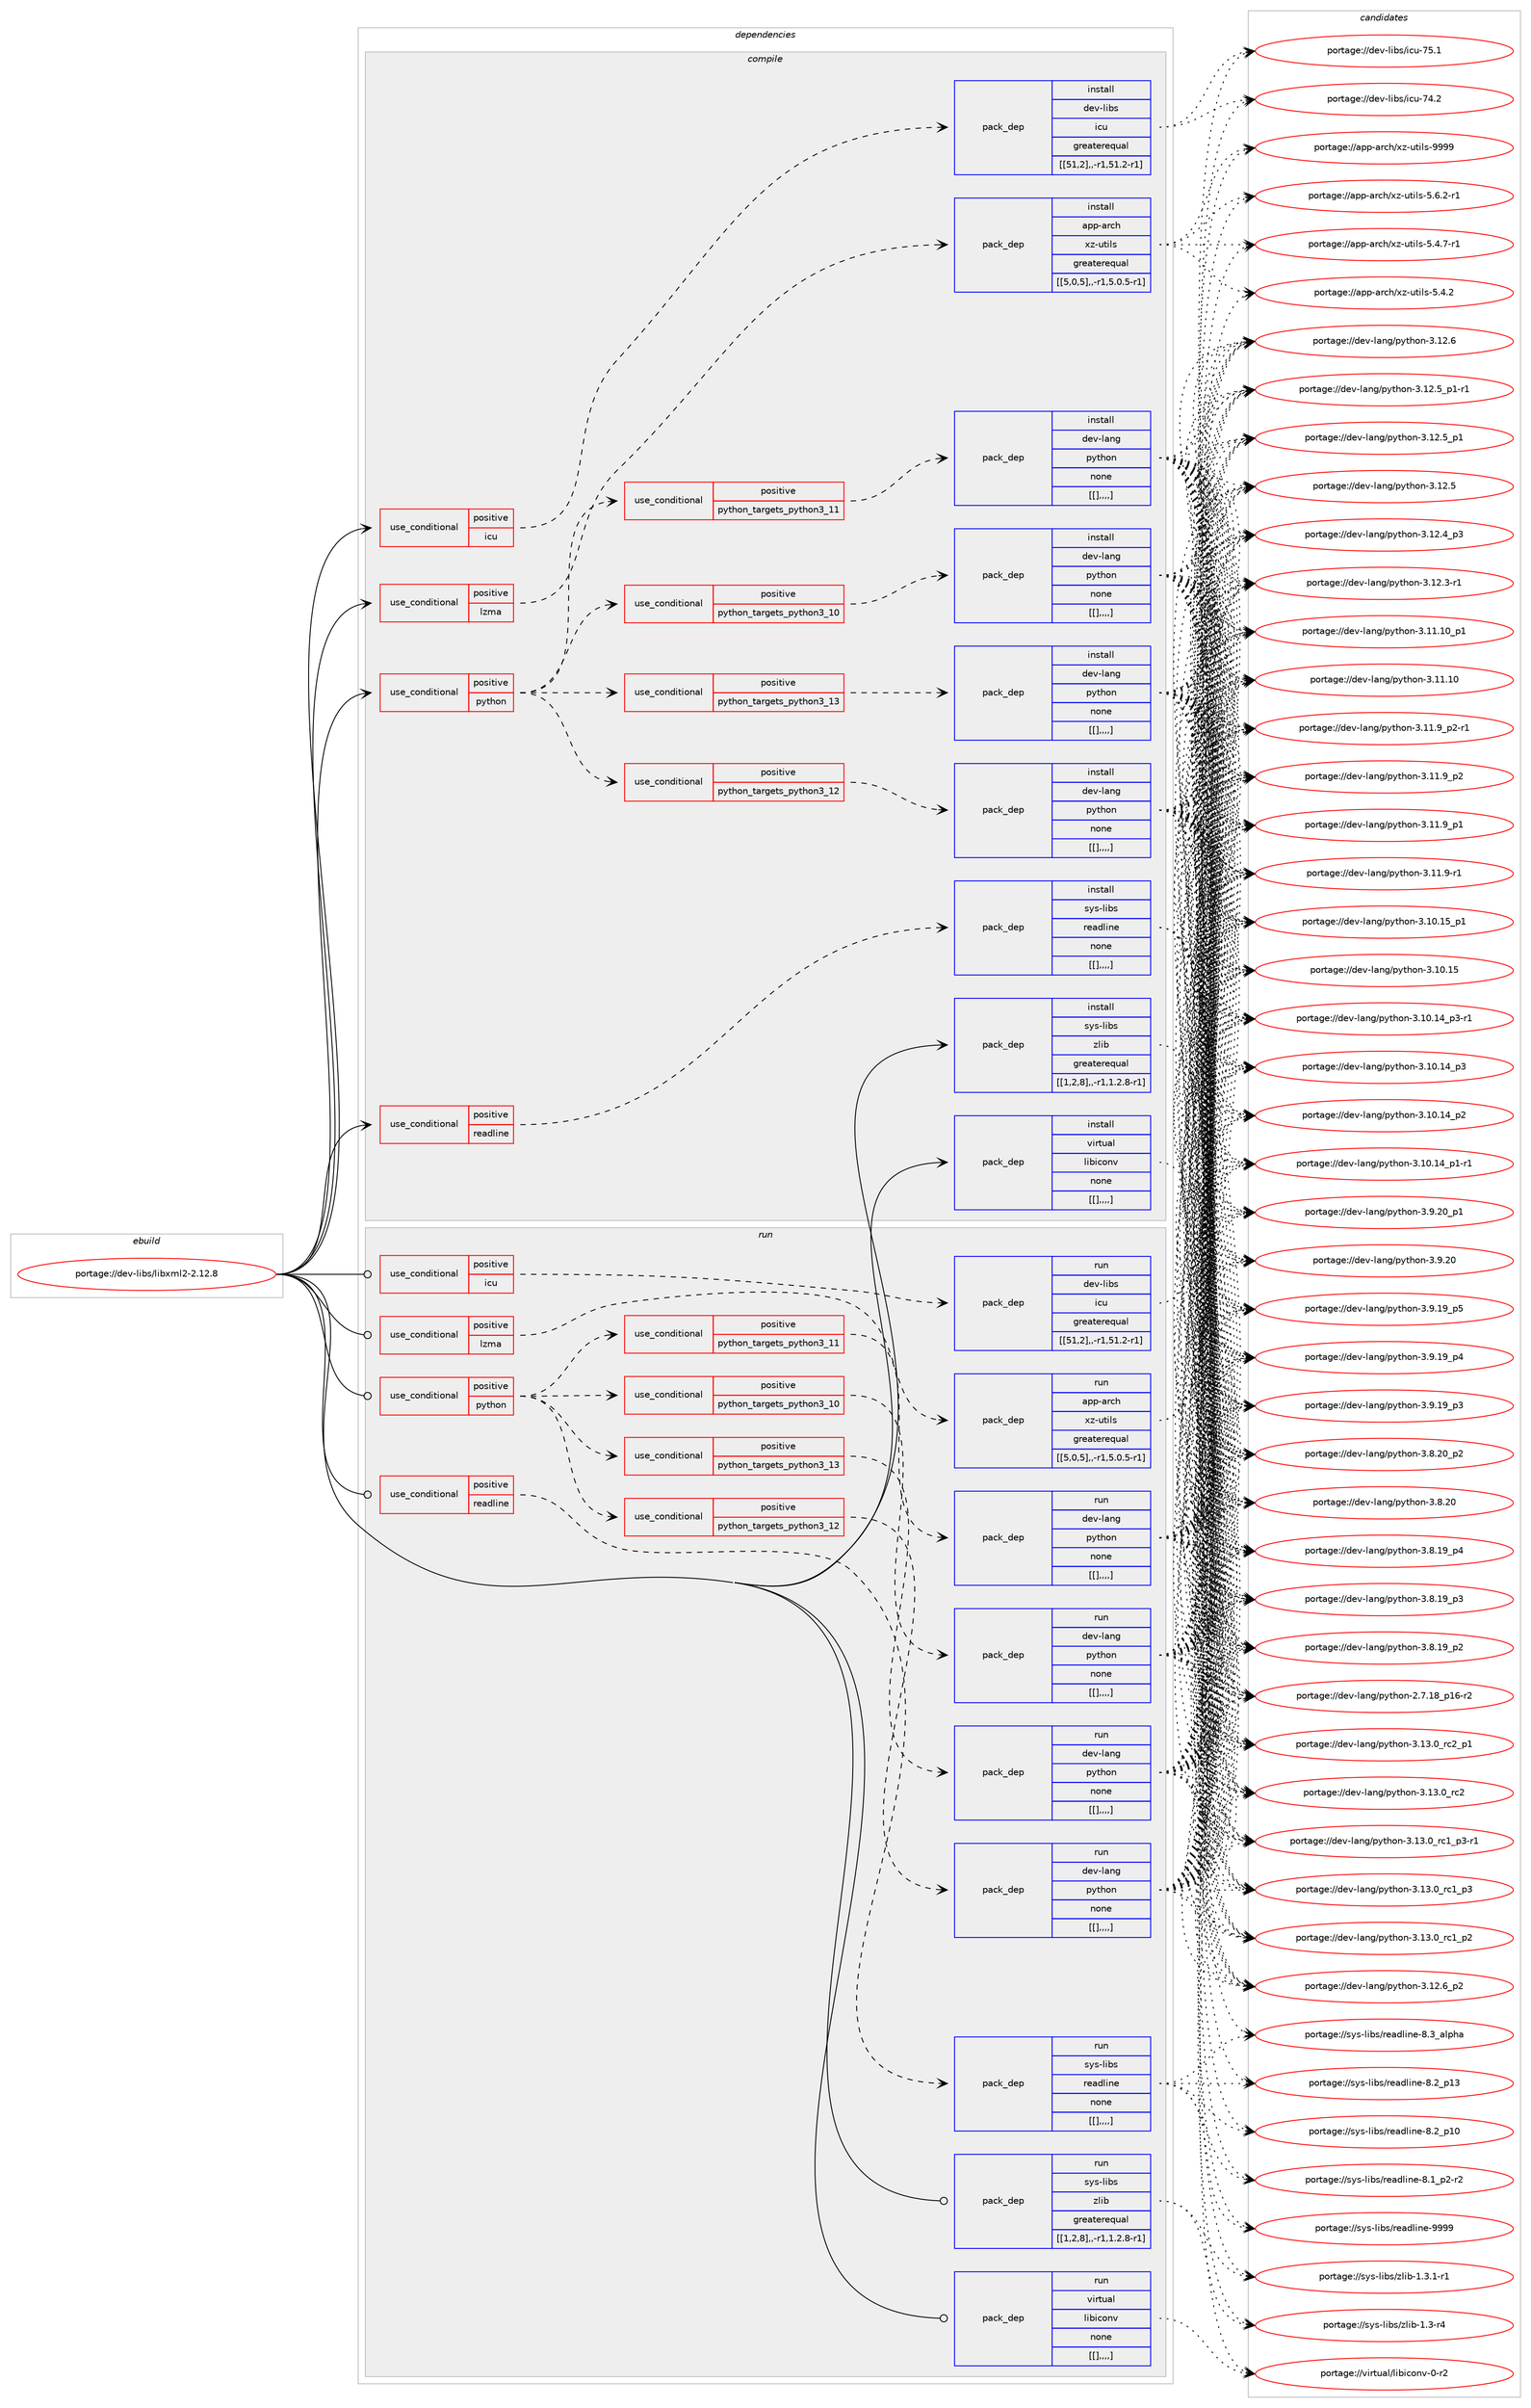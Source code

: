 digraph prolog {

# *************
# Graph options
# *************

newrank=true;
concentrate=true;
compound=true;
graph [rankdir=LR,fontname=Helvetica,fontsize=10,ranksep=1.5];#, ranksep=2.5, nodesep=0.2];
edge  [arrowhead=vee];
node  [fontname=Helvetica,fontsize=10];

# **********
# The ebuild
# **********

subgraph cluster_leftcol {
color=gray;
label=<<i>ebuild</i>>;
id [label="portage://dev-libs/libxml2-2.12.8", color=red, width=4, href="../dev-libs/libxml2-2.12.8.svg"];
}

# ****************
# The dependencies
# ****************

subgraph cluster_midcol {
color=gray;
label=<<i>dependencies</i>>;
subgraph cluster_compile {
fillcolor="#eeeeee";
style=filled;
label=<<i>compile</i>>;
subgraph cond28228 {
dependency112981 [label=<<TABLE BORDER="0" CELLBORDER="1" CELLSPACING="0" CELLPADDING="4"><TR><TD ROWSPAN="3" CELLPADDING="10">use_conditional</TD></TR><TR><TD>positive</TD></TR><TR><TD>icu</TD></TR></TABLE>>, shape=none, color=red];
subgraph pack83592 {
dependency112982 [label=<<TABLE BORDER="0" CELLBORDER="1" CELLSPACING="0" CELLPADDING="4" WIDTH="220"><TR><TD ROWSPAN="6" CELLPADDING="30">pack_dep</TD></TR><TR><TD WIDTH="110">install</TD></TR><TR><TD>dev-libs</TD></TR><TR><TD>icu</TD></TR><TR><TD>greaterequal</TD></TR><TR><TD>[[51,2],,-r1,51.2-r1]</TD></TR></TABLE>>, shape=none, color=blue];
}
dependency112981:e -> dependency112982:w [weight=20,style="dashed",arrowhead="vee"];
}
id:e -> dependency112981:w [weight=20,style="solid",arrowhead="vee"];
subgraph cond28229 {
dependency112983 [label=<<TABLE BORDER="0" CELLBORDER="1" CELLSPACING="0" CELLPADDING="4"><TR><TD ROWSPAN="3" CELLPADDING="10">use_conditional</TD></TR><TR><TD>positive</TD></TR><TR><TD>lzma</TD></TR></TABLE>>, shape=none, color=red];
subgraph pack83593 {
dependency112984 [label=<<TABLE BORDER="0" CELLBORDER="1" CELLSPACING="0" CELLPADDING="4" WIDTH="220"><TR><TD ROWSPAN="6" CELLPADDING="30">pack_dep</TD></TR><TR><TD WIDTH="110">install</TD></TR><TR><TD>app-arch</TD></TR><TR><TD>xz-utils</TD></TR><TR><TD>greaterequal</TD></TR><TR><TD>[[5,0,5],,-r1,5.0.5-r1]</TD></TR></TABLE>>, shape=none, color=blue];
}
dependency112983:e -> dependency112984:w [weight=20,style="dashed",arrowhead="vee"];
}
id:e -> dependency112983:w [weight=20,style="solid",arrowhead="vee"];
subgraph cond28230 {
dependency112985 [label=<<TABLE BORDER="0" CELLBORDER="1" CELLSPACING="0" CELLPADDING="4"><TR><TD ROWSPAN="3" CELLPADDING="10">use_conditional</TD></TR><TR><TD>positive</TD></TR><TR><TD>python</TD></TR></TABLE>>, shape=none, color=red];
subgraph cond28231 {
dependency112986 [label=<<TABLE BORDER="0" CELLBORDER="1" CELLSPACING="0" CELLPADDING="4"><TR><TD ROWSPAN="3" CELLPADDING="10">use_conditional</TD></TR><TR><TD>positive</TD></TR><TR><TD>python_targets_python3_10</TD></TR></TABLE>>, shape=none, color=red];
subgraph pack83594 {
dependency112987 [label=<<TABLE BORDER="0" CELLBORDER="1" CELLSPACING="0" CELLPADDING="4" WIDTH="220"><TR><TD ROWSPAN="6" CELLPADDING="30">pack_dep</TD></TR><TR><TD WIDTH="110">install</TD></TR><TR><TD>dev-lang</TD></TR><TR><TD>python</TD></TR><TR><TD>none</TD></TR><TR><TD>[[],,,,]</TD></TR></TABLE>>, shape=none, color=blue];
}
dependency112986:e -> dependency112987:w [weight=20,style="dashed",arrowhead="vee"];
}
dependency112985:e -> dependency112986:w [weight=20,style="dashed",arrowhead="vee"];
subgraph cond28232 {
dependency112988 [label=<<TABLE BORDER="0" CELLBORDER="1" CELLSPACING="0" CELLPADDING="4"><TR><TD ROWSPAN="3" CELLPADDING="10">use_conditional</TD></TR><TR><TD>positive</TD></TR><TR><TD>python_targets_python3_11</TD></TR></TABLE>>, shape=none, color=red];
subgraph pack83595 {
dependency112989 [label=<<TABLE BORDER="0" CELLBORDER="1" CELLSPACING="0" CELLPADDING="4" WIDTH="220"><TR><TD ROWSPAN="6" CELLPADDING="30">pack_dep</TD></TR><TR><TD WIDTH="110">install</TD></TR><TR><TD>dev-lang</TD></TR><TR><TD>python</TD></TR><TR><TD>none</TD></TR><TR><TD>[[],,,,]</TD></TR></TABLE>>, shape=none, color=blue];
}
dependency112988:e -> dependency112989:w [weight=20,style="dashed",arrowhead="vee"];
}
dependency112985:e -> dependency112988:w [weight=20,style="dashed",arrowhead="vee"];
subgraph cond28233 {
dependency112990 [label=<<TABLE BORDER="0" CELLBORDER="1" CELLSPACING="0" CELLPADDING="4"><TR><TD ROWSPAN="3" CELLPADDING="10">use_conditional</TD></TR><TR><TD>positive</TD></TR><TR><TD>python_targets_python3_12</TD></TR></TABLE>>, shape=none, color=red];
subgraph pack83596 {
dependency112991 [label=<<TABLE BORDER="0" CELLBORDER="1" CELLSPACING="0" CELLPADDING="4" WIDTH="220"><TR><TD ROWSPAN="6" CELLPADDING="30">pack_dep</TD></TR><TR><TD WIDTH="110">install</TD></TR><TR><TD>dev-lang</TD></TR><TR><TD>python</TD></TR><TR><TD>none</TD></TR><TR><TD>[[],,,,]</TD></TR></TABLE>>, shape=none, color=blue];
}
dependency112990:e -> dependency112991:w [weight=20,style="dashed",arrowhead="vee"];
}
dependency112985:e -> dependency112990:w [weight=20,style="dashed",arrowhead="vee"];
subgraph cond28234 {
dependency112992 [label=<<TABLE BORDER="0" CELLBORDER="1" CELLSPACING="0" CELLPADDING="4"><TR><TD ROWSPAN="3" CELLPADDING="10">use_conditional</TD></TR><TR><TD>positive</TD></TR><TR><TD>python_targets_python3_13</TD></TR></TABLE>>, shape=none, color=red];
subgraph pack83597 {
dependency112993 [label=<<TABLE BORDER="0" CELLBORDER="1" CELLSPACING="0" CELLPADDING="4" WIDTH="220"><TR><TD ROWSPAN="6" CELLPADDING="30">pack_dep</TD></TR><TR><TD WIDTH="110">install</TD></TR><TR><TD>dev-lang</TD></TR><TR><TD>python</TD></TR><TR><TD>none</TD></TR><TR><TD>[[],,,,]</TD></TR></TABLE>>, shape=none, color=blue];
}
dependency112992:e -> dependency112993:w [weight=20,style="dashed",arrowhead="vee"];
}
dependency112985:e -> dependency112992:w [weight=20,style="dashed",arrowhead="vee"];
}
id:e -> dependency112985:w [weight=20,style="solid",arrowhead="vee"];
subgraph cond28235 {
dependency112994 [label=<<TABLE BORDER="0" CELLBORDER="1" CELLSPACING="0" CELLPADDING="4"><TR><TD ROWSPAN="3" CELLPADDING="10">use_conditional</TD></TR><TR><TD>positive</TD></TR><TR><TD>readline</TD></TR></TABLE>>, shape=none, color=red];
subgraph pack83598 {
dependency112995 [label=<<TABLE BORDER="0" CELLBORDER="1" CELLSPACING="0" CELLPADDING="4" WIDTH="220"><TR><TD ROWSPAN="6" CELLPADDING="30">pack_dep</TD></TR><TR><TD WIDTH="110">install</TD></TR><TR><TD>sys-libs</TD></TR><TR><TD>readline</TD></TR><TR><TD>none</TD></TR><TR><TD>[[],,,,]</TD></TR></TABLE>>, shape=none, color=blue];
}
dependency112994:e -> dependency112995:w [weight=20,style="dashed",arrowhead="vee"];
}
id:e -> dependency112994:w [weight=20,style="solid",arrowhead="vee"];
subgraph pack83599 {
dependency112996 [label=<<TABLE BORDER="0" CELLBORDER="1" CELLSPACING="0" CELLPADDING="4" WIDTH="220"><TR><TD ROWSPAN="6" CELLPADDING="30">pack_dep</TD></TR><TR><TD WIDTH="110">install</TD></TR><TR><TD>sys-libs</TD></TR><TR><TD>zlib</TD></TR><TR><TD>greaterequal</TD></TR><TR><TD>[[1,2,8],,-r1,1.2.8-r1]</TD></TR></TABLE>>, shape=none, color=blue];
}
id:e -> dependency112996:w [weight=20,style="solid",arrowhead="vee"];
subgraph pack83600 {
dependency112997 [label=<<TABLE BORDER="0" CELLBORDER="1" CELLSPACING="0" CELLPADDING="4" WIDTH="220"><TR><TD ROWSPAN="6" CELLPADDING="30">pack_dep</TD></TR><TR><TD WIDTH="110">install</TD></TR><TR><TD>virtual</TD></TR><TR><TD>libiconv</TD></TR><TR><TD>none</TD></TR><TR><TD>[[],,,,]</TD></TR></TABLE>>, shape=none, color=blue];
}
id:e -> dependency112997:w [weight=20,style="solid",arrowhead="vee"];
}
subgraph cluster_compileandrun {
fillcolor="#eeeeee";
style=filled;
label=<<i>compile and run</i>>;
}
subgraph cluster_run {
fillcolor="#eeeeee";
style=filled;
label=<<i>run</i>>;
subgraph cond28236 {
dependency112998 [label=<<TABLE BORDER="0" CELLBORDER="1" CELLSPACING="0" CELLPADDING="4"><TR><TD ROWSPAN="3" CELLPADDING="10">use_conditional</TD></TR><TR><TD>positive</TD></TR><TR><TD>icu</TD></TR></TABLE>>, shape=none, color=red];
subgraph pack83601 {
dependency112999 [label=<<TABLE BORDER="0" CELLBORDER="1" CELLSPACING="0" CELLPADDING="4" WIDTH="220"><TR><TD ROWSPAN="6" CELLPADDING="30">pack_dep</TD></TR><TR><TD WIDTH="110">run</TD></TR><TR><TD>dev-libs</TD></TR><TR><TD>icu</TD></TR><TR><TD>greaterequal</TD></TR><TR><TD>[[51,2],,-r1,51.2-r1]</TD></TR></TABLE>>, shape=none, color=blue];
}
dependency112998:e -> dependency112999:w [weight=20,style="dashed",arrowhead="vee"];
}
id:e -> dependency112998:w [weight=20,style="solid",arrowhead="odot"];
subgraph cond28237 {
dependency113000 [label=<<TABLE BORDER="0" CELLBORDER="1" CELLSPACING="0" CELLPADDING="4"><TR><TD ROWSPAN="3" CELLPADDING="10">use_conditional</TD></TR><TR><TD>positive</TD></TR><TR><TD>lzma</TD></TR></TABLE>>, shape=none, color=red];
subgraph pack83602 {
dependency113001 [label=<<TABLE BORDER="0" CELLBORDER="1" CELLSPACING="0" CELLPADDING="4" WIDTH="220"><TR><TD ROWSPAN="6" CELLPADDING="30">pack_dep</TD></TR><TR><TD WIDTH="110">run</TD></TR><TR><TD>app-arch</TD></TR><TR><TD>xz-utils</TD></TR><TR><TD>greaterequal</TD></TR><TR><TD>[[5,0,5],,-r1,5.0.5-r1]</TD></TR></TABLE>>, shape=none, color=blue];
}
dependency113000:e -> dependency113001:w [weight=20,style="dashed",arrowhead="vee"];
}
id:e -> dependency113000:w [weight=20,style="solid",arrowhead="odot"];
subgraph cond28238 {
dependency113002 [label=<<TABLE BORDER="0" CELLBORDER="1" CELLSPACING="0" CELLPADDING="4"><TR><TD ROWSPAN="3" CELLPADDING="10">use_conditional</TD></TR><TR><TD>positive</TD></TR><TR><TD>python</TD></TR></TABLE>>, shape=none, color=red];
subgraph cond28239 {
dependency113003 [label=<<TABLE BORDER="0" CELLBORDER="1" CELLSPACING="0" CELLPADDING="4"><TR><TD ROWSPAN="3" CELLPADDING="10">use_conditional</TD></TR><TR><TD>positive</TD></TR><TR><TD>python_targets_python3_10</TD></TR></TABLE>>, shape=none, color=red];
subgraph pack83603 {
dependency113004 [label=<<TABLE BORDER="0" CELLBORDER="1" CELLSPACING="0" CELLPADDING="4" WIDTH="220"><TR><TD ROWSPAN="6" CELLPADDING="30">pack_dep</TD></TR><TR><TD WIDTH="110">run</TD></TR><TR><TD>dev-lang</TD></TR><TR><TD>python</TD></TR><TR><TD>none</TD></TR><TR><TD>[[],,,,]</TD></TR></TABLE>>, shape=none, color=blue];
}
dependency113003:e -> dependency113004:w [weight=20,style="dashed",arrowhead="vee"];
}
dependency113002:e -> dependency113003:w [weight=20,style="dashed",arrowhead="vee"];
subgraph cond28240 {
dependency113005 [label=<<TABLE BORDER="0" CELLBORDER="1" CELLSPACING="0" CELLPADDING="4"><TR><TD ROWSPAN="3" CELLPADDING="10">use_conditional</TD></TR><TR><TD>positive</TD></TR><TR><TD>python_targets_python3_11</TD></TR></TABLE>>, shape=none, color=red];
subgraph pack83604 {
dependency113006 [label=<<TABLE BORDER="0" CELLBORDER="1" CELLSPACING="0" CELLPADDING="4" WIDTH="220"><TR><TD ROWSPAN="6" CELLPADDING="30">pack_dep</TD></TR><TR><TD WIDTH="110">run</TD></TR><TR><TD>dev-lang</TD></TR><TR><TD>python</TD></TR><TR><TD>none</TD></TR><TR><TD>[[],,,,]</TD></TR></TABLE>>, shape=none, color=blue];
}
dependency113005:e -> dependency113006:w [weight=20,style="dashed",arrowhead="vee"];
}
dependency113002:e -> dependency113005:w [weight=20,style="dashed",arrowhead="vee"];
subgraph cond28241 {
dependency113007 [label=<<TABLE BORDER="0" CELLBORDER="1" CELLSPACING="0" CELLPADDING="4"><TR><TD ROWSPAN="3" CELLPADDING="10">use_conditional</TD></TR><TR><TD>positive</TD></TR><TR><TD>python_targets_python3_12</TD></TR></TABLE>>, shape=none, color=red];
subgraph pack83605 {
dependency113008 [label=<<TABLE BORDER="0" CELLBORDER="1" CELLSPACING="0" CELLPADDING="4" WIDTH="220"><TR><TD ROWSPAN="6" CELLPADDING="30">pack_dep</TD></TR><TR><TD WIDTH="110">run</TD></TR><TR><TD>dev-lang</TD></TR><TR><TD>python</TD></TR><TR><TD>none</TD></TR><TR><TD>[[],,,,]</TD></TR></TABLE>>, shape=none, color=blue];
}
dependency113007:e -> dependency113008:w [weight=20,style="dashed",arrowhead="vee"];
}
dependency113002:e -> dependency113007:w [weight=20,style="dashed",arrowhead="vee"];
subgraph cond28242 {
dependency113009 [label=<<TABLE BORDER="0" CELLBORDER="1" CELLSPACING="0" CELLPADDING="4"><TR><TD ROWSPAN="3" CELLPADDING="10">use_conditional</TD></TR><TR><TD>positive</TD></TR><TR><TD>python_targets_python3_13</TD></TR></TABLE>>, shape=none, color=red];
subgraph pack83606 {
dependency113010 [label=<<TABLE BORDER="0" CELLBORDER="1" CELLSPACING="0" CELLPADDING="4" WIDTH="220"><TR><TD ROWSPAN="6" CELLPADDING="30">pack_dep</TD></TR><TR><TD WIDTH="110">run</TD></TR><TR><TD>dev-lang</TD></TR><TR><TD>python</TD></TR><TR><TD>none</TD></TR><TR><TD>[[],,,,]</TD></TR></TABLE>>, shape=none, color=blue];
}
dependency113009:e -> dependency113010:w [weight=20,style="dashed",arrowhead="vee"];
}
dependency113002:e -> dependency113009:w [weight=20,style="dashed",arrowhead="vee"];
}
id:e -> dependency113002:w [weight=20,style="solid",arrowhead="odot"];
subgraph cond28243 {
dependency113011 [label=<<TABLE BORDER="0" CELLBORDER="1" CELLSPACING="0" CELLPADDING="4"><TR><TD ROWSPAN="3" CELLPADDING="10">use_conditional</TD></TR><TR><TD>positive</TD></TR><TR><TD>readline</TD></TR></TABLE>>, shape=none, color=red];
subgraph pack83607 {
dependency113012 [label=<<TABLE BORDER="0" CELLBORDER="1" CELLSPACING="0" CELLPADDING="4" WIDTH="220"><TR><TD ROWSPAN="6" CELLPADDING="30">pack_dep</TD></TR><TR><TD WIDTH="110">run</TD></TR><TR><TD>sys-libs</TD></TR><TR><TD>readline</TD></TR><TR><TD>none</TD></TR><TR><TD>[[],,,,]</TD></TR></TABLE>>, shape=none, color=blue];
}
dependency113011:e -> dependency113012:w [weight=20,style="dashed",arrowhead="vee"];
}
id:e -> dependency113011:w [weight=20,style="solid",arrowhead="odot"];
subgraph pack83608 {
dependency113013 [label=<<TABLE BORDER="0" CELLBORDER="1" CELLSPACING="0" CELLPADDING="4" WIDTH="220"><TR><TD ROWSPAN="6" CELLPADDING="30">pack_dep</TD></TR><TR><TD WIDTH="110">run</TD></TR><TR><TD>sys-libs</TD></TR><TR><TD>zlib</TD></TR><TR><TD>greaterequal</TD></TR><TR><TD>[[1,2,8],,-r1,1.2.8-r1]</TD></TR></TABLE>>, shape=none, color=blue];
}
id:e -> dependency113013:w [weight=20,style="solid",arrowhead="odot"];
subgraph pack83609 {
dependency113014 [label=<<TABLE BORDER="0" CELLBORDER="1" CELLSPACING="0" CELLPADDING="4" WIDTH="220"><TR><TD ROWSPAN="6" CELLPADDING="30">pack_dep</TD></TR><TR><TD WIDTH="110">run</TD></TR><TR><TD>virtual</TD></TR><TR><TD>libiconv</TD></TR><TR><TD>none</TD></TR><TR><TD>[[],,,,]</TD></TR></TABLE>>, shape=none, color=blue];
}
id:e -> dependency113014:w [weight=20,style="solid",arrowhead="odot"];
}
}

# **************
# The candidates
# **************

subgraph cluster_choices {
rank=same;
color=gray;
label=<<i>candidates</i>>;

subgraph choice83592 {
color=black;
nodesep=1;
choice100101118451081059811547105991174555534649 [label="portage://dev-libs/icu-75.1", color=red, width=4,href="../dev-libs/icu-75.1.svg"];
choice100101118451081059811547105991174555524650 [label="portage://dev-libs/icu-74.2", color=red, width=4,href="../dev-libs/icu-74.2.svg"];
dependency112982:e -> choice100101118451081059811547105991174555534649:w [style=dotted,weight="100"];
dependency112982:e -> choice100101118451081059811547105991174555524650:w [style=dotted,weight="100"];
}
subgraph choice83593 {
color=black;
nodesep=1;
choice9711211245971149910447120122451171161051081154557575757 [label="portage://app-arch/xz-utils-9999", color=red, width=4,href="../app-arch/xz-utils-9999.svg"];
choice9711211245971149910447120122451171161051081154553465446504511449 [label="portage://app-arch/xz-utils-5.6.2-r1", color=red, width=4,href="../app-arch/xz-utils-5.6.2-r1.svg"];
choice9711211245971149910447120122451171161051081154553465246554511449 [label="portage://app-arch/xz-utils-5.4.7-r1", color=red, width=4,href="../app-arch/xz-utils-5.4.7-r1.svg"];
choice971121124597114991044712012245117116105108115455346524650 [label="portage://app-arch/xz-utils-5.4.2", color=red, width=4,href="../app-arch/xz-utils-5.4.2.svg"];
dependency112984:e -> choice9711211245971149910447120122451171161051081154557575757:w [style=dotted,weight="100"];
dependency112984:e -> choice9711211245971149910447120122451171161051081154553465446504511449:w [style=dotted,weight="100"];
dependency112984:e -> choice9711211245971149910447120122451171161051081154553465246554511449:w [style=dotted,weight="100"];
dependency112984:e -> choice971121124597114991044712012245117116105108115455346524650:w [style=dotted,weight="100"];
}
subgraph choice83594 {
color=black;
nodesep=1;
choice100101118451089711010347112121116104111110455146495146489511499509511249 [label="portage://dev-lang/python-3.13.0_rc2_p1", color=red, width=4,href="../dev-lang/python-3.13.0_rc2_p1.svg"];
choice10010111845108971101034711212111610411111045514649514648951149950 [label="portage://dev-lang/python-3.13.0_rc2", color=red, width=4,href="../dev-lang/python-3.13.0_rc2.svg"];
choice1001011184510897110103471121211161041111104551464951464895114994995112514511449 [label="portage://dev-lang/python-3.13.0_rc1_p3-r1", color=red, width=4,href="../dev-lang/python-3.13.0_rc1_p3-r1.svg"];
choice100101118451089711010347112121116104111110455146495146489511499499511251 [label="portage://dev-lang/python-3.13.0_rc1_p3", color=red, width=4,href="../dev-lang/python-3.13.0_rc1_p3.svg"];
choice100101118451089711010347112121116104111110455146495146489511499499511250 [label="portage://dev-lang/python-3.13.0_rc1_p2", color=red, width=4,href="../dev-lang/python-3.13.0_rc1_p2.svg"];
choice100101118451089711010347112121116104111110455146495046549511250 [label="portage://dev-lang/python-3.12.6_p2", color=red, width=4,href="../dev-lang/python-3.12.6_p2.svg"];
choice10010111845108971101034711212111610411111045514649504654 [label="portage://dev-lang/python-3.12.6", color=red, width=4,href="../dev-lang/python-3.12.6.svg"];
choice1001011184510897110103471121211161041111104551464950465395112494511449 [label="portage://dev-lang/python-3.12.5_p1-r1", color=red, width=4,href="../dev-lang/python-3.12.5_p1-r1.svg"];
choice100101118451089711010347112121116104111110455146495046539511249 [label="portage://dev-lang/python-3.12.5_p1", color=red, width=4,href="../dev-lang/python-3.12.5_p1.svg"];
choice10010111845108971101034711212111610411111045514649504653 [label="portage://dev-lang/python-3.12.5", color=red, width=4,href="../dev-lang/python-3.12.5.svg"];
choice100101118451089711010347112121116104111110455146495046529511251 [label="portage://dev-lang/python-3.12.4_p3", color=red, width=4,href="../dev-lang/python-3.12.4_p3.svg"];
choice100101118451089711010347112121116104111110455146495046514511449 [label="portage://dev-lang/python-3.12.3-r1", color=red, width=4,href="../dev-lang/python-3.12.3-r1.svg"];
choice10010111845108971101034711212111610411111045514649494649489511249 [label="portage://dev-lang/python-3.11.10_p1", color=red, width=4,href="../dev-lang/python-3.11.10_p1.svg"];
choice1001011184510897110103471121211161041111104551464949464948 [label="portage://dev-lang/python-3.11.10", color=red, width=4,href="../dev-lang/python-3.11.10.svg"];
choice1001011184510897110103471121211161041111104551464949465795112504511449 [label="portage://dev-lang/python-3.11.9_p2-r1", color=red, width=4,href="../dev-lang/python-3.11.9_p2-r1.svg"];
choice100101118451089711010347112121116104111110455146494946579511250 [label="portage://dev-lang/python-3.11.9_p2", color=red, width=4,href="../dev-lang/python-3.11.9_p2.svg"];
choice100101118451089711010347112121116104111110455146494946579511249 [label="portage://dev-lang/python-3.11.9_p1", color=red, width=4,href="../dev-lang/python-3.11.9_p1.svg"];
choice100101118451089711010347112121116104111110455146494946574511449 [label="portage://dev-lang/python-3.11.9-r1", color=red, width=4,href="../dev-lang/python-3.11.9-r1.svg"];
choice10010111845108971101034711212111610411111045514649484649539511249 [label="portage://dev-lang/python-3.10.15_p1", color=red, width=4,href="../dev-lang/python-3.10.15_p1.svg"];
choice1001011184510897110103471121211161041111104551464948464953 [label="portage://dev-lang/python-3.10.15", color=red, width=4,href="../dev-lang/python-3.10.15.svg"];
choice100101118451089711010347112121116104111110455146494846495295112514511449 [label="portage://dev-lang/python-3.10.14_p3-r1", color=red, width=4,href="../dev-lang/python-3.10.14_p3-r1.svg"];
choice10010111845108971101034711212111610411111045514649484649529511251 [label="portage://dev-lang/python-3.10.14_p3", color=red, width=4,href="../dev-lang/python-3.10.14_p3.svg"];
choice10010111845108971101034711212111610411111045514649484649529511250 [label="portage://dev-lang/python-3.10.14_p2", color=red, width=4,href="../dev-lang/python-3.10.14_p2.svg"];
choice100101118451089711010347112121116104111110455146494846495295112494511449 [label="portage://dev-lang/python-3.10.14_p1-r1", color=red, width=4,href="../dev-lang/python-3.10.14_p1-r1.svg"];
choice100101118451089711010347112121116104111110455146574650489511249 [label="portage://dev-lang/python-3.9.20_p1", color=red, width=4,href="../dev-lang/python-3.9.20_p1.svg"];
choice10010111845108971101034711212111610411111045514657465048 [label="portage://dev-lang/python-3.9.20", color=red, width=4,href="../dev-lang/python-3.9.20.svg"];
choice100101118451089711010347112121116104111110455146574649579511253 [label="portage://dev-lang/python-3.9.19_p5", color=red, width=4,href="../dev-lang/python-3.9.19_p5.svg"];
choice100101118451089711010347112121116104111110455146574649579511252 [label="portage://dev-lang/python-3.9.19_p4", color=red, width=4,href="../dev-lang/python-3.9.19_p4.svg"];
choice100101118451089711010347112121116104111110455146574649579511251 [label="portage://dev-lang/python-3.9.19_p3", color=red, width=4,href="../dev-lang/python-3.9.19_p3.svg"];
choice100101118451089711010347112121116104111110455146564650489511250 [label="portage://dev-lang/python-3.8.20_p2", color=red, width=4,href="../dev-lang/python-3.8.20_p2.svg"];
choice10010111845108971101034711212111610411111045514656465048 [label="portage://dev-lang/python-3.8.20", color=red, width=4,href="../dev-lang/python-3.8.20.svg"];
choice100101118451089711010347112121116104111110455146564649579511252 [label="portage://dev-lang/python-3.8.19_p4", color=red, width=4,href="../dev-lang/python-3.8.19_p4.svg"];
choice100101118451089711010347112121116104111110455146564649579511251 [label="portage://dev-lang/python-3.8.19_p3", color=red, width=4,href="../dev-lang/python-3.8.19_p3.svg"];
choice100101118451089711010347112121116104111110455146564649579511250 [label="portage://dev-lang/python-3.8.19_p2", color=red, width=4,href="../dev-lang/python-3.8.19_p2.svg"];
choice100101118451089711010347112121116104111110455046554649569511249544511450 [label="portage://dev-lang/python-2.7.18_p16-r2", color=red, width=4,href="../dev-lang/python-2.7.18_p16-r2.svg"];
dependency112987:e -> choice100101118451089711010347112121116104111110455146495146489511499509511249:w [style=dotted,weight="100"];
dependency112987:e -> choice10010111845108971101034711212111610411111045514649514648951149950:w [style=dotted,weight="100"];
dependency112987:e -> choice1001011184510897110103471121211161041111104551464951464895114994995112514511449:w [style=dotted,weight="100"];
dependency112987:e -> choice100101118451089711010347112121116104111110455146495146489511499499511251:w [style=dotted,weight="100"];
dependency112987:e -> choice100101118451089711010347112121116104111110455146495146489511499499511250:w [style=dotted,weight="100"];
dependency112987:e -> choice100101118451089711010347112121116104111110455146495046549511250:w [style=dotted,weight="100"];
dependency112987:e -> choice10010111845108971101034711212111610411111045514649504654:w [style=dotted,weight="100"];
dependency112987:e -> choice1001011184510897110103471121211161041111104551464950465395112494511449:w [style=dotted,weight="100"];
dependency112987:e -> choice100101118451089711010347112121116104111110455146495046539511249:w [style=dotted,weight="100"];
dependency112987:e -> choice10010111845108971101034711212111610411111045514649504653:w [style=dotted,weight="100"];
dependency112987:e -> choice100101118451089711010347112121116104111110455146495046529511251:w [style=dotted,weight="100"];
dependency112987:e -> choice100101118451089711010347112121116104111110455146495046514511449:w [style=dotted,weight="100"];
dependency112987:e -> choice10010111845108971101034711212111610411111045514649494649489511249:w [style=dotted,weight="100"];
dependency112987:e -> choice1001011184510897110103471121211161041111104551464949464948:w [style=dotted,weight="100"];
dependency112987:e -> choice1001011184510897110103471121211161041111104551464949465795112504511449:w [style=dotted,weight="100"];
dependency112987:e -> choice100101118451089711010347112121116104111110455146494946579511250:w [style=dotted,weight="100"];
dependency112987:e -> choice100101118451089711010347112121116104111110455146494946579511249:w [style=dotted,weight="100"];
dependency112987:e -> choice100101118451089711010347112121116104111110455146494946574511449:w [style=dotted,weight="100"];
dependency112987:e -> choice10010111845108971101034711212111610411111045514649484649539511249:w [style=dotted,weight="100"];
dependency112987:e -> choice1001011184510897110103471121211161041111104551464948464953:w [style=dotted,weight="100"];
dependency112987:e -> choice100101118451089711010347112121116104111110455146494846495295112514511449:w [style=dotted,weight="100"];
dependency112987:e -> choice10010111845108971101034711212111610411111045514649484649529511251:w [style=dotted,weight="100"];
dependency112987:e -> choice10010111845108971101034711212111610411111045514649484649529511250:w [style=dotted,weight="100"];
dependency112987:e -> choice100101118451089711010347112121116104111110455146494846495295112494511449:w [style=dotted,weight="100"];
dependency112987:e -> choice100101118451089711010347112121116104111110455146574650489511249:w [style=dotted,weight="100"];
dependency112987:e -> choice10010111845108971101034711212111610411111045514657465048:w [style=dotted,weight="100"];
dependency112987:e -> choice100101118451089711010347112121116104111110455146574649579511253:w [style=dotted,weight="100"];
dependency112987:e -> choice100101118451089711010347112121116104111110455146574649579511252:w [style=dotted,weight="100"];
dependency112987:e -> choice100101118451089711010347112121116104111110455146574649579511251:w [style=dotted,weight="100"];
dependency112987:e -> choice100101118451089711010347112121116104111110455146564650489511250:w [style=dotted,weight="100"];
dependency112987:e -> choice10010111845108971101034711212111610411111045514656465048:w [style=dotted,weight="100"];
dependency112987:e -> choice100101118451089711010347112121116104111110455146564649579511252:w [style=dotted,weight="100"];
dependency112987:e -> choice100101118451089711010347112121116104111110455146564649579511251:w [style=dotted,weight="100"];
dependency112987:e -> choice100101118451089711010347112121116104111110455146564649579511250:w [style=dotted,weight="100"];
dependency112987:e -> choice100101118451089711010347112121116104111110455046554649569511249544511450:w [style=dotted,weight="100"];
}
subgraph choice83595 {
color=black;
nodesep=1;
choice100101118451089711010347112121116104111110455146495146489511499509511249 [label="portage://dev-lang/python-3.13.0_rc2_p1", color=red, width=4,href="../dev-lang/python-3.13.0_rc2_p1.svg"];
choice10010111845108971101034711212111610411111045514649514648951149950 [label="portage://dev-lang/python-3.13.0_rc2", color=red, width=4,href="../dev-lang/python-3.13.0_rc2.svg"];
choice1001011184510897110103471121211161041111104551464951464895114994995112514511449 [label="portage://dev-lang/python-3.13.0_rc1_p3-r1", color=red, width=4,href="../dev-lang/python-3.13.0_rc1_p3-r1.svg"];
choice100101118451089711010347112121116104111110455146495146489511499499511251 [label="portage://dev-lang/python-3.13.0_rc1_p3", color=red, width=4,href="../dev-lang/python-3.13.0_rc1_p3.svg"];
choice100101118451089711010347112121116104111110455146495146489511499499511250 [label="portage://dev-lang/python-3.13.0_rc1_p2", color=red, width=4,href="../dev-lang/python-3.13.0_rc1_p2.svg"];
choice100101118451089711010347112121116104111110455146495046549511250 [label="portage://dev-lang/python-3.12.6_p2", color=red, width=4,href="../dev-lang/python-3.12.6_p2.svg"];
choice10010111845108971101034711212111610411111045514649504654 [label="portage://dev-lang/python-3.12.6", color=red, width=4,href="../dev-lang/python-3.12.6.svg"];
choice1001011184510897110103471121211161041111104551464950465395112494511449 [label="portage://dev-lang/python-3.12.5_p1-r1", color=red, width=4,href="../dev-lang/python-3.12.5_p1-r1.svg"];
choice100101118451089711010347112121116104111110455146495046539511249 [label="portage://dev-lang/python-3.12.5_p1", color=red, width=4,href="../dev-lang/python-3.12.5_p1.svg"];
choice10010111845108971101034711212111610411111045514649504653 [label="portage://dev-lang/python-3.12.5", color=red, width=4,href="../dev-lang/python-3.12.5.svg"];
choice100101118451089711010347112121116104111110455146495046529511251 [label="portage://dev-lang/python-3.12.4_p3", color=red, width=4,href="../dev-lang/python-3.12.4_p3.svg"];
choice100101118451089711010347112121116104111110455146495046514511449 [label="portage://dev-lang/python-3.12.3-r1", color=red, width=4,href="../dev-lang/python-3.12.3-r1.svg"];
choice10010111845108971101034711212111610411111045514649494649489511249 [label="portage://dev-lang/python-3.11.10_p1", color=red, width=4,href="../dev-lang/python-3.11.10_p1.svg"];
choice1001011184510897110103471121211161041111104551464949464948 [label="portage://dev-lang/python-3.11.10", color=red, width=4,href="../dev-lang/python-3.11.10.svg"];
choice1001011184510897110103471121211161041111104551464949465795112504511449 [label="portage://dev-lang/python-3.11.9_p2-r1", color=red, width=4,href="../dev-lang/python-3.11.9_p2-r1.svg"];
choice100101118451089711010347112121116104111110455146494946579511250 [label="portage://dev-lang/python-3.11.9_p2", color=red, width=4,href="../dev-lang/python-3.11.9_p2.svg"];
choice100101118451089711010347112121116104111110455146494946579511249 [label="portage://dev-lang/python-3.11.9_p1", color=red, width=4,href="../dev-lang/python-3.11.9_p1.svg"];
choice100101118451089711010347112121116104111110455146494946574511449 [label="portage://dev-lang/python-3.11.9-r1", color=red, width=4,href="../dev-lang/python-3.11.9-r1.svg"];
choice10010111845108971101034711212111610411111045514649484649539511249 [label="portage://dev-lang/python-3.10.15_p1", color=red, width=4,href="../dev-lang/python-3.10.15_p1.svg"];
choice1001011184510897110103471121211161041111104551464948464953 [label="portage://dev-lang/python-3.10.15", color=red, width=4,href="../dev-lang/python-3.10.15.svg"];
choice100101118451089711010347112121116104111110455146494846495295112514511449 [label="portage://dev-lang/python-3.10.14_p3-r1", color=red, width=4,href="../dev-lang/python-3.10.14_p3-r1.svg"];
choice10010111845108971101034711212111610411111045514649484649529511251 [label="portage://dev-lang/python-3.10.14_p3", color=red, width=4,href="../dev-lang/python-3.10.14_p3.svg"];
choice10010111845108971101034711212111610411111045514649484649529511250 [label="portage://dev-lang/python-3.10.14_p2", color=red, width=4,href="../dev-lang/python-3.10.14_p2.svg"];
choice100101118451089711010347112121116104111110455146494846495295112494511449 [label="portage://dev-lang/python-3.10.14_p1-r1", color=red, width=4,href="../dev-lang/python-3.10.14_p1-r1.svg"];
choice100101118451089711010347112121116104111110455146574650489511249 [label="portage://dev-lang/python-3.9.20_p1", color=red, width=4,href="../dev-lang/python-3.9.20_p1.svg"];
choice10010111845108971101034711212111610411111045514657465048 [label="portage://dev-lang/python-3.9.20", color=red, width=4,href="../dev-lang/python-3.9.20.svg"];
choice100101118451089711010347112121116104111110455146574649579511253 [label="portage://dev-lang/python-3.9.19_p5", color=red, width=4,href="../dev-lang/python-3.9.19_p5.svg"];
choice100101118451089711010347112121116104111110455146574649579511252 [label="portage://dev-lang/python-3.9.19_p4", color=red, width=4,href="../dev-lang/python-3.9.19_p4.svg"];
choice100101118451089711010347112121116104111110455146574649579511251 [label="portage://dev-lang/python-3.9.19_p3", color=red, width=4,href="../dev-lang/python-3.9.19_p3.svg"];
choice100101118451089711010347112121116104111110455146564650489511250 [label="portage://dev-lang/python-3.8.20_p2", color=red, width=4,href="../dev-lang/python-3.8.20_p2.svg"];
choice10010111845108971101034711212111610411111045514656465048 [label="portage://dev-lang/python-3.8.20", color=red, width=4,href="../dev-lang/python-3.8.20.svg"];
choice100101118451089711010347112121116104111110455146564649579511252 [label="portage://dev-lang/python-3.8.19_p4", color=red, width=4,href="../dev-lang/python-3.8.19_p4.svg"];
choice100101118451089711010347112121116104111110455146564649579511251 [label="portage://dev-lang/python-3.8.19_p3", color=red, width=4,href="../dev-lang/python-3.8.19_p3.svg"];
choice100101118451089711010347112121116104111110455146564649579511250 [label="portage://dev-lang/python-3.8.19_p2", color=red, width=4,href="../dev-lang/python-3.8.19_p2.svg"];
choice100101118451089711010347112121116104111110455046554649569511249544511450 [label="portage://dev-lang/python-2.7.18_p16-r2", color=red, width=4,href="../dev-lang/python-2.7.18_p16-r2.svg"];
dependency112989:e -> choice100101118451089711010347112121116104111110455146495146489511499509511249:w [style=dotted,weight="100"];
dependency112989:e -> choice10010111845108971101034711212111610411111045514649514648951149950:w [style=dotted,weight="100"];
dependency112989:e -> choice1001011184510897110103471121211161041111104551464951464895114994995112514511449:w [style=dotted,weight="100"];
dependency112989:e -> choice100101118451089711010347112121116104111110455146495146489511499499511251:w [style=dotted,weight="100"];
dependency112989:e -> choice100101118451089711010347112121116104111110455146495146489511499499511250:w [style=dotted,weight="100"];
dependency112989:e -> choice100101118451089711010347112121116104111110455146495046549511250:w [style=dotted,weight="100"];
dependency112989:e -> choice10010111845108971101034711212111610411111045514649504654:w [style=dotted,weight="100"];
dependency112989:e -> choice1001011184510897110103471121211161041111104551464950465395112494511449:w [style=dotted,weight="100"];
dependency112989:e -> choice100101118451089711010347112121116104111110455146495046539511249:w [style=dotted,weight="100"];
dependency112989:e -> choice10010111845108971101034711212111610411111045514649504653:w [style=dotted,weight="100"];
dependency112989:e -> choice100101118451089711010347112121116104111110455146495046529511251:w [style=dotted,weight="100"];
dependency112989:e -> choice100101118451089711010347112121116104111110455146495046514511449:w [style=dotted,weight="100"];
dependency112989:e -> choice10010111845108971101034711212111610411111045514649494649489511249:w [style=dotted,weight="100"];
dependency112989:e -> choice1001011184510897110103471121211161041111104551464949464948:w [style=dotted,weight="100"];
dependency112989:e -> choice1001011184510897110103471121211161041111104551464949465795112504511449:w [style=dotted,weight="100"];
dependency112989:e -> choice100101118451089711010347112121116104111110455146494946579511250:w [style=dotted,weight="100"];
dependency112989:e -> choice100101118451089711010347112121116104111110455146494946579511249:w [style=dotted,weight="100"];
dependency112989:e -> choice100101118451089711010347112121116104111110455146494946574511449:w [style=dotted,weight="100"];
dependency112989:e -> choice10010111845108971101034711212111610411111045514649484649539511249:w [style=dotted,weight="100"];
dependency112989:e -> choice1001011184510897110103471121211161041111104551464948464953:w [style=dotted,weight="100"];
dependency112989:e -> choice100101118451089711010347112121116104111110455146494846495295112514511449:w [style=dotted,weight="100"];
dependency112989:e -> choice10010111845108971101034711212111610411111045514649484649529511251:w [style=dotted,weight="100"];
dependency112989:e -> choice10010111845108971101034711212111610411111045514649484649529511250:w [style=dotted,weight="100"];
dependency112989:e -> choice100101118451089711010347112121116104111110455146494846495295112494511449:w [style=dotted,weight="100"];
dependency112989:e -> choice100101118451089711010347112121116104111110455146574650489511249:w [style=dotted,weight="100"];
dependency112989:e -> choice10010111845108971101034711212111610411111045514657465048:w [style=dotted,weight="100"];
dependency112989:e -> choice100101118451089711010347112121116104111110455146574649579511253:w [style=dotted,weight="100"];
dependency112989:e -> choice100101118451089711010347112121116104111110455146574649579511252:w [style=dotted,weight="100"];
dependency112989:e -> choice100101118451089711010347112121116104111110455146574649579511251:w [style=dotted,weight="100"];
dependency112989:e -> choice100101118451089711010347112121116104111110455146564650489511250:w [style=dotted,weight="100"];
dependency112989:e -> choice10010111845108971101034711212111610411111045514656465048:w [style=dotted,weight="100"];
dependency112989:e -> choice100101118451089711010347112121116104111110455146564649579511252:w [style=dotted,weight="100"];
dependency112989:e -> choice100101118451089711010347112121116104111110455146564649579511251:w [style=dotted,weight="100"];
dependency112989:e -> choice100101118451089711010347112121116104111110455146564649579511250:w [style=dotted,weight="100"];
dependency112989:e -> choice100101118451089711010347112121116104111110455046554649569511249544511450:w [style=dotted,weight="100"];
}
subgraph choice83596 {
color=black;
nodesep=1;
choice100101118451089711010347112121116104111110455146495146489511499509511249 [label="portage://dev-lang/python-3.13.0_rc2_p1", color=red, width=4,href="../dev-lang/python-3.13.0_rc2_p1.svg"];
choice10010111845108971101034711212111610411111045514649514648951149950 [label="portage://dev-lang/python-3.13.0_rc2", color=red, width=4,href="../dev-lang/python-3.13.0_rc2.svg"];
choice1001011184510897110103471121211161041111104551464951464895114994995112514511449 [label="portage://dev-lang/python-3.13.0_rc1_p3-r1", color=red, width=4,href="../dev-lang/python-3.13.0_rc1_p3-r1.svg"];
choice100101118451089711010347112121116104111110455146495146489511499499511251 [label="portage://dev-lang/python-3.13.0_rc1_p3", color=red, width=4,href="../dev-lang/python-3.13.0_rc1_p3.svg"];
choice100101118451089711010347112121116104111110455146495146489511499499511250 [label="portage://dev-lang/python-3.13.0_rc1_p2", color=red, width=4,href="../dev-lang/python-3.13.0_rc1_p2.svg"];
choice100101118451089711010347112121116104111110455146495046549511250 [label="portage://dev-lang/python-3.12.6_p2", color=red, width=4,href="../dev-lang/python-3.12.6_p2.svg"];
choice10010111845108971101034711212111610411111045514649504654 [label="portage://dev-lang/python-3.12.6", color=red, width=4,href="../dev-lang/python-3.12.6.svg"];
choice1001011184510897110103471121211161041111104551464950465395112494511449 [label="portage://dev-lang/python-3.12.5_p1-r1", color=red, width=4,href="../dev-lang/python-3.12.5_p1-r1.svg"];
choice100101118451089711010347112121116104111110455146495046539511249 [label="portage://dev-lang/python-3.12.5_p1", color=red, width=4,href="../dev-lang/python-3.12.5_p1.svg"];
choice10010111845108971101034711212111610411111045514649504653 [label="portage://dev-lang/python-3.12.5", color=red, width=4,href="../dev-lang/python-3.12.5.svg"];
choice100101118451089711010347112121116104111110455146495046529511251 [label="portage://dev-lang/python-3.12.4_p3", color=red, width=4,href="../dev-lang/python-3.12.4_p3.svg"];
choice100101118451089711010347112121116104111110455146495046514511449 [label="portage://dev-lang/python-3.12.3-r1", color=red, width=4,href="../dev-lang/python-3.12.3-r1.svg"];
choice10010111845108971101034711212111610411111045514649494649489511249 [label="portage://dev-lang/python-3.11.10_p1", color=red, width=4,href="../dev-lang/python-3.11.10_p1.svg"];
choice1001011184510897110103471121211161041111104551464949464948 [label="portage://dev-lang/python-3.11.10", color=red, width=4,href="../dev-lang/python-3.11.10.svg"];
choice1001011184510897110103471121211161041111104551464949465795112504511449 [label="portage://dev-lang/python-3.11.9_p2-r1", color=red, width=4,href="../dev-lang/python-3.11.9_p2-r1.svg"];
choice100101118451089711010347112121116104111110455146494946579511250 [label="portage://dev-lang/python-3.11.9_p2", color=red, width=4,href="../dev-lang/python-3.11.9_p2.svg"];
choice100101118451089711010347112121116104111110455146494946579511249 [label="portage://dev-lang/python-3.11.9_p1", color=red, width=4,href="../dev-lang/python-3.11.9_p1.svg"];
choice100101118451089711010347112121116104111110455146494946574511449 [label="portage://dev-lang/python-3.11.9-r1", color=red, width=4,href="../dev-lang/python-3.11.9-r1.svg"];
choice10010111845108971101034711212111610411111045514649484649539511249 [label="portage://dev-lang/python-3.10.15_p1", color=red, width=4,href="../dev-lang/python-3.10.15_p1.svg"];
choice1001011184510897110103471121211161041111104551464948464953 [label="portage://dev-lang/python-3.10.15", color=red, width=4,href="../dev-lang/python-3.10.15.svg"];
choice100101118451089711010347112121116104111110455146494846495295112514511449 [label="portage://dev-lang/python-3.10.14_p3-r1", color=red, width=4,href="../dev-lang/python-3.10.14_p3-r1.svg"];
choice10010111845108971101034711212111610411111045514649484649529511251 [label="portage://dev-lang/python-3.10.14_p3", color=red, width=4,href="../dev-lang/python-3.10.14_p3.svg"];
choice10010111845108971101034711212111610411111045514649484649529511250 [label="portage://dev-lang/python-3.10.14_p2", color=red, width=4,href="../dev-lang/python-3.10.14_p2.svg"];
choice100101118451089711010347112121116104111110455146494846495295112494511449 [label="portage://dev-lang/python-3.10.14_p1-r1", color=red, width=4,href="../dev-lang/python-3.10.14_p1-r1.svg"];
choice100101118451089711010347112121116104111110455146574650489511249 [label="portage://dev-lang/python-3.9.20_p1", color=red, width=4,href="../dev-lang/python-3.9.20_p1.svg"];
choice10010111845108971101034711212111610411111045514657465048 [label="portage://dev-lang/python-3.9.20", color=red, width=4,href="../dev-lang/python-3.9.20.svg"];
choice100101118451089711010347112121116104111110455146574649579511253 [label="portage://dev-lang/python-3.9.19_p5", color=red, width=4,href="../dev-lang/python-3.9.19_p5.svg"];
choice100101118451089711010347112121116104111110455146574649579511252 [label="portage://dev-lang/python-3.9.19_p4", color=red, width=4,href="../dev-lang/python-3.9.19_p4.svg"];
choice100101118451089711010347112121116104111110455146574649579511251 [label="portage://dev-lang/python-3.9.19_p3", color=red, width=4,href="../dev-lang/python-3.9.19_p3.svg"];
choice100101118451089711010347112121116104111110455146564650489511250 [label="portage://dev-lang/python-3.8.20_p2", color=red, width=4,href="../dev-lang/python-3.8.20_p2.svg"];
choice10010111845108971101034711212111610411111045514656465048 [label="portage://dev-lang/python-3.8.20", color=red, width=4,href="../dev-lang/python-3.8.20.svg"];
choice100101118451089711010347112121116104111110455146564649579511252 [label="portage://dev-lang/python-3.8.19_p4", color=red, width=4,href="../dev-lang/python-3.8.19_p4.svg"];
choice100101118451089711010347112121116104111110455146564649579511251 [label="portage://dev-lang/python-3.8.19_p3", color=red, width=4,href="../dev-lang/python-3.8.19_p3.svg"];
choice100101118451089711010347112121116104111110455146564649579511250 [label="portage://dev-lang/python-3.8.19_p2", color=red, width=4,href="../dev-lang/python-3.8.19_p2.svg"];
choice100101118451089711010347112121116104111110455046554649569511249544511450 [label="portage://dev-lang/python-2.7.18_p16-r2", color=red, width=4,href="../dev-lang/python-2.7.18_p16-r2.svg"];
dependency112991:e -> choice100101118451089711010347112121116104111110455146495146489511499509511249:w [style=dotted,weight="100"];
dependency112991:e -> choice10010111845108971101034711212111610411111045514649514648951149950:w [style=dotted,weight="100"];
dependency112991:e -> choice1001011184510897110103471121211161041111104551464951464895114994995112514511449:w [style=dotted,weight="100"];
dependency112991:e -> choice100101118451089711010347112121116104111110455146495146489511499499511251:w [style=dotted,weight="100"];
dependency112991:e -> choice100101118451089711010347112121116104111110455146495146489511499499511250:w [style=dotted,weight="100"];
dependency112991:e -> choice100101118451089711010347112121116104111110455146495046549511250:w [style=dotted,weight="100"];
dependency112991:e -> choice10010111845108971101034711212111610411111045514649504654:w [style=dotted,weight="100"];
dependency112991:e -> choice1001011184510897110103471121211161041111104551464950465395112494511449:w [style=dotted,weight="100"];
dependency112991:e -> choice100101118451089711010347112121116104111110455146495046539511249:w [style=dotted,weight="100"];
dependency112991:e -> choice10010111845108971101034711212111610411111045514649504653:w [style=dotted,weight="100"];
dependency112991:e -> choice100101118451089711010347112121116104111110455146495046529511251:w [style=dotted,weight="100"];
dependency112991:e -> choice100101118451089711010347112121116104111110455146495046514511449:w [style=dotted,weight="100"];
dependency112991:e -> choice10010111845108971101034711212111610411111045514649494649489511249:w [style=dotted,weight="100"];
dependency112991:e -> choice1001011184510897110103471121211161041111104551464949464948:w [style=dotted,weight="100"];
dependency112991:e -> choice1001011184510897110103471121211161041111104551464949465795112504511449:w [style=dotted,weight="100"];
dependency112991:e -> choice100101118451089711010347112121116104111110455146494946579511250:w [style=dotted,weight="100"];
dependency112991:e -> choice100101118451089711010347112121116104111110455146494946579511249:w [style=dotted,weight="100"];
dependency112991:e -> choice100101118451089711010347112121116104111110455146494946574511449:w [style=dotted,weight="100"];
dependency112991:e -> choice10010111845108971101034711212111610411111045514649484649539511249:w [style=dotted,weight="100"];
dependency112991:e -> choice1001011184510897110103471121211161041111104551464948464953:w [style=dotted,weight="100"];
dependency112991:e -> choice100101118451089711010347112121116104111110455146494846495295112514511449:w [style=dotted,weight="100"];
dependency112991:e -> choice10010111845108971101034711212111610411111045514649484649529511251:w [style=dotted,weight="100"];
dependency112991:e -> choice10010111845108971101034711212111610411111045514649484649529511250:w [style=dotted,weight="100"];
dependency112991:e -> choice100101118451089711010347112121116104111110455146494846495295112494511449:w [style=dotted,weight="100"];
dependency112991:e -> choice100101118451089711010347112121116104111110455146574650489511249:w [style=dotted,weight="100"];
dependency112991:e -> choice10010111845108971101034711212111610411111045514657465048:w [style=dotted,weight="100"];
dependency112991:e -> choice100101118451089711010347112121116104111110455146574649579511253:w [style=dotted,weight="100"];
dependency112991:e -> choice100101118451089711010347112121116104111110455146574649579511252:w [style=dotted,weight="100"];
dependency112991:e -> choice100101118451089711010347112121116104111110455146574649579511251:w [style=dotted,weight="100"];
dependency112991:e -> choice100101118451089711010347112121116104111110455146564650489511250:w [style=dotted,weight="100"];
dependency112991:e -> choice10010111845108971101034711212111610411111045514656465048:w [style=dotted,weight="100"];
dependency112991:e -> choice100101118451089711010347112121116104111110455146564649579511252:w [style=dotted,weight="100"];
dependency112991:e -> choice100101118451089711010347112121116104111110455146564649579511251:w [style=dotted,weight="100"];
dependency112991:e -> choice100101118451089711010347112121116104111110455146564649579511250:w [style=dotted,weight="100"];
dependency112991:e -> choice100101118451089711010347112121116104111110455046554649569511249544511450:w [style=dotted,weight="100"];
}
subgraph choice83597 {
color=black;
nodesep=1;
choice100101118451089711010347112121116104111110455146495146489511499509511249 [label="portage://dev-lang/python-3.13.0_rc2_p1", color=red, width=4,href="../dev-lang/python-3.13.0_rc2_p1.svg"];
choice10010111845108971101034711212111610411111045514649514648951149950 [label="portage://dev-lang/python-3.13.0_rc2", color=red, width=4,href="../dev-lang/python-3.13.0_rc2.svg"];
choice1001011184510897110103471121211161041111104551464951464895114994995112514511449 [label="portage://dev-lang/python-3.13.0_rc1_p3-r1", color=red, width=4,href="../dev-lang/python-3.13.0_rc1_p3-r1.svg"];
choice100101118451089711010347112121116104111110455146495146489511499499511251 [label="portage://dev-lang/python-3.13.0_rc1_p3", color=red, width=4,href="../dev-lang/python-3.13.0_rc1_p3.svg"];
choice100101118451089711010347112121116104111110455146495146489511499499511250 [label="portage://dev-lang/python-3.13.0_rc1_p2", color=red, width=4,href="../dev-lang/python-3.13.0_rc1_p2.svg"];
choice100101118451089711010347112121116104111110455146495046549511250 [label="portage://dev-lang/python-3.12.6_p2", color=red, width=4,href="../dev-lang/python-3.12.6_p2.svg"];
choice10010111845108971101034711212111610411111045514649504654 [label="portage://dev-lang/python-3.12.6", color=red, width=4,href="../dev-lang/python-3.12.6.svg"];
choice1001011184510897110103471121211161041111104551464950465395112494511449 [label="portage://dev-lang/python-3.12.5_p1-r1", color=red, width=4,href="../dev-lang/python-3.12.5_p1-r1.svg"];
choice100101118451089711010347112121116104111110455146495046539511249 [label="portage://dev-lang/python-3.12.5_p1", color=red, width=4,href="../dev-lang/python-3.12.5_p1.svg"];
choice10010111845108971101034711212111610411111045514649504653 [label="portage://dev-lang/python-3.12.5", color=red, width=4,href="../dev-lang/python-3.12.5.svg"];
choice100101118451089711010347112121116104111110455146495046529511251 [label="portage://dev-lang/python-3.12.4_p3", color=red, width=4,href="../dev-lang/python-3.12.4_p3.svg"];
choice100101118451089711010347112121116104111110455146495046514511449 [label="portage://dev-lang/python-3.12.3-r1", color=red, width=4,href="../dev-lang/python-3.12.3-r1.svg"];
choice10010111845108971101034711212111610411111045514649494649489511249 [label="portage://dev-lang/python-3.11.10_p1", color=red, width=4,href="../dev-lang/python-3.11.10_p1.svg"];
choice1001011184510897110103471121211161041111104551464949464948 [label="portage://dev-lang/python-3.11.10", color=red, width=4,href="../dev-lang/python-3.11.10.svg"];
choice1001011184510897110103471121211161041111104551464949465795112504511449 [label="portage://dev-lang/python-3.11.9_p2-r1", color=red, width=4,href="../dev-lang/python-3.11.9_p2-r1.svg"];
choice100101118451089711010347112121116104111110455146494946579511250 [label="portage://dev-lang/python-3.11.9_p2", color=red, width=4,href="../dev-lang/python-3.11.9_p2.svg"];
choice100101118451089711010347112121116104111110455146494946579511249 [label="portage://dev-lang/python-3.11.9_p1", color=red, width=4,href="../dev-lang/python-3.11.9_p1.svg"];
choice100101118451089711010347112121116104111110455146494946574511449 [label="portage://dev-lang/python-3.11.9-r1", color=red, width=4,href="../dev-lang/python-3.11.9-r1.svg"];
choice10010111845108971101034711212111610411111045514649484649539511249 [label="portage://dev-lang/python-3.10.15_p1", color=red, width=4,href="../dev-lang/python-3.10.15_p1.svg"];
choice1001011184510897110103471121211161041111104551464948464953 [label="portage://dev-lang/python-3.10.15", color=red, width=4,href="../dev-lang/python-3.10.15.svg"];
choice100101118451089711010347112121116104111110455146494846495295112514511449 [label="portage://dev-lang/python-3.10.14_p3-r1", color=red, width=4,href="../dev-lang/python-3.10.14_p3-r1.svg"];
choice10010111845108971101034711212111610411111045514649484649529511251 [label="portage://dev-lang/python-3.10.14_p3", color=red, width=4,href="../dev-lang/python-3.10.14_p3.svg"];
choice10010111845108971101034711212111610411111045514649484649529511250 [label="portage://dev-lang/python-3.10.14_p2", color=red, width=4,href="../dev-lang/python-3.10.14_p2.svg"];
choice100101118451089711010347112121116104111110455146494846495295112494511449 [label="portage://dev-lang/python-3.10.14_p1-r1", color=red, width=4,href="../dev-lang/python-3.10.14_p1-r1.svg"];
choice100101118451089711010347112121116104111110455146574650489511249 [label="portage://dev-lang/python-3.9.20_p1", color=red, width=4,href="../dev-lang/python-3.9.20_p1.svg"];
choice10010111845108971101034711212111610411111045514657465048 [label="portage://dev-lang/python-3.9.20", color=red, width=4,href="../dev-lang/python-3.9.20.svg"];
choice100101118451089711010347112121116104111110455146574649579511253 [label="portage://dev-lang/python-3.9.19_p5", color=red, width=4,href="../dev-lang/python-3.9.19_p5.svg"];
choice100101118451089711010347112121116104111110455146574649579511252 [label="portage://dev-lang/python-3.9.19_p4", color=red, width=4,href="../dev-lang/python-3.9.19_p4.svg"];
choice100101118451089711010347112121116104111110455146574649579511251 [label="portage://dev-lang/python-3.9.19_p3", color=red, width=4,href="../dev-lang/python-3.9.19_p3.svg"];
choice100101118451089711010347112121116104111110455146564650489511250 [label="portage://dev-lang/python-3.8.20_p2", color=red, width=4,href="../dev-lang/python-3.8.20_p2.svg"];
choice10010111845108971101034711212111610411111045514656465048 [label="portage://dev-lang/python-3.8.20", color=red, width=4,href="../dev-lang/python-3.8.20.svg"];
choice100101118451089711010347112121116104111110455146564649579511252 [label="portage://dev-lang/python-3.8.19_p4", color=red, width=4,href="../dev-lang/python-3.8.19_p4.svg"];
choice100101118451089711010347112121116104111110455146564649579511251 [label="portage://dev-lang/python-3.8.19_p3", color=red, width=4,href="../dev-lang/python-3.8.19_p3.svg"];
choice100101118451089711010347112121116104111110455146564649579511250 [label="portage://dev-lang/python-3.8.19_p2", color=red, width=4,href="../dev-lang/python-3.8.19_p2.svg"];
choice100101118451089711010347112121116104111110455046554649569511249544511450 [label="portage://dev-lang/python-2.7.18_p16-r2", color=red, width=4,href="../dev-lang/python-2.7.18_p16-r2.svg"];
dependency112993:e -> choice100101118451089711010347112121116104111110455146495146489511499509511249:w [style=dotted,weight="100"];
dependency112993:e -> choice10010111845108971101034711212111610411111045514649514648951149950:w [style=dotted,weight="100"];
dependency112993:e -> choice1001011184510897110103471121211161041111104551464951464895114994995112514511449:w [style=dotted,weight="100"];
dependency112993:e -> choice100101118451089711010347112121116104111110455146495146489511499499511251:w [style=dotted,weight="100"];
dependency112993:e -> choice100101118451089711010347112121116104111110455146495146489511499499511250:w [style=dotted,weight="100"];
dependency112993:e -> choice100101118451089711010347112121116104111110455146495046549511250:w [style=dotted,weight="100"];
dependency112993:e -> choice10010111845108971101034711212111610411111045514649504654:w [style=dotted,weight="100"];
dependency112993:e -> choice1001011184510897110103471121211161041111104551464950465395112494511449:w [style=dotted,weight="100"];
dependency112993:e -> choice100101118451089711010347112121116104111110455146495046539511249:w [style=dotted,weight="100"];
dependency112993:e -> choice10010111845108971101034711212111610411111045514649504653:w [style=dotted,weight="100"];
dependency112993:e -> choice100101118451089711010347112121116104111110455146495046529511251:w [style=dotted,weight="100"];
dependency112993:e -> choice100101118451089711010347112121116104111110455146495046514511449:w [style=dotted,weight="100"];
dependency112993:e -> choice10010111845108971101034711212111610411111045514649494649489511249:w [style=dotted,weight="100"];
dependency112993:e -> choice1001011184510897110103471121211161041111104551464949464948:w [style=dotted,weight="100"];
dependency112993:e -> choice1001011184510897110103471121211161041111104551464949465795112504511449:w [style=dotted,weight="100"];
dependency112993:e -> choice100101118451089711010347112121116104111110455146494946579511250:w [style=dotted,weight="100"];
dependency112993:e -> choice100101118451089711010347112121116104111110455146494946579511249:w [style=dotted,weight="100"];
dependency112993:e -> choice100101118451089711010347112121116104111110455146494946574511449:w [style=dotted,weight="100"];
dependency112993:e -> choice10010111845108971101034711212111610411111045514649484649539511249:w [style=dotted,weight="100"];
dependency112993:e -> choice1001011184510897110103471121211161041111104551464948464953:w [style=dotted,weight="100"];
dependency112993:e -> choice100101118451089711010347112121116104111110455146494846495295112514511449:w [style=dotted,weight="100"];
dependency112993:e -> choice10010111845108971101034711212111610411111045514649484649529511251:w [style=dotted,weight="100"];
dependency112993:e -> choice10010111845108971101034711212111610411111045514649484649529511250:w [style=dotted,weight="100"];
dependency112993:e -> choice100101118451089711010347112121116104111110455146494846495295112494511449:w [style=dotted,weight="100"];
dependency112993:e -> choice100101118451089711010347112121116104111110455146574650489511249:w [style=dotted,weight="100"];
dependency112993:e -> choice10010111845108971101034711212111610411111045514657465048:w [style=dotted,weight="100"];
dependency112993:e -> choice100101118451089711010347112121116104111110455146574649579511253:w [style=dotted,weight="100"];
dependency112993:e -> choice100101118451089711010347112121116104111110455146574649579511252:w [style=dotted,weight="100"];
dependency112993:e -> choice100101118451089711010347112121116104111110455146574649579511251:w [style=dotted,weight="100"];
dependency112993:e -> choice100101118451089711010347112121116104111110455146564650489511250:w [style=dotted,weight="100"];
dependency112993:e -> choice10010111845108971101034711212111610411111045514656465048:w [style=dotted,weight="100"];
dependency112993:e -> choice100101118451089711010347112121116104111110455146564649579511252:w [style=dotted,weight="100"];
dependency112993:e -> choice100101118451089711010347112121116104111110455146564649579511251:w [style=dotted,weight="100"];
dependency112993:e -> choice100101118451089711010347112121116104111110455146564649579511250:w [style=dotted,weight="100"];
dependency112993:e -> choice100101118451089711010347112121116104111110455046554649569511249544511450:w [style=dotted,weight="100"];
}
subgraph choice83598 {
color=black;
nodesep=1;
choice115121115451081059811547114101971001081051101014557575757 [label="portage://sys-libs/readline-9999", color=red, width=4,href="../sys-libs/readline-9999.svg"];
choice1151211154510810598115471141019710010810511010145564651959710811210497 [label="portage://sys-libs/readline-8.3_alpha", color=red, width=4,href="../sys-libs/readline-8.3_alpha.svg"];
choice1151211154510810598115471141019710010810511010145564650951124951 [label="portage://sys-libs/readline-8.2_p13", color=red, width=4,href="../sys-libs/readline-8.2_p13.svg"];
choice1151211154510810598115471141019710010810511010145564650951124948 [label="portage://sys-libs/readline-8.2_p10", color=red, width=4,href="../sys-libs/readline-8.2_p10.svg"];
choice115121115451081059811547114101971001081051101014556464995112504511450 [label="portage://sys-libs/readline-8.1_p2-r2", color=red, width=4,href="../sys-libs/readline-8.1_p2-r2.svg"];
dependency112995:e -> choice115121115451081059811547114101971001081051101014557575757:w [style=dotted,weight="100"];
dependency112995:e -> choice1151211154510810598115471141019710010810511010145564651959710811210497:w [style=dotted,weight="100"];
dependency112995:e -> choice1151211154510810598115471141019710010810511010145564650951124951:w [style=dotted,weight="100"];
dependency112995:e -> choice1151211154510810598115471141019710010810511010145564650951124948:w [style=dotted,weight="100"];
dependency112995:e -> choice115121115451081059811547114101971001081051101014556464995112504511450:w [style=dotted,weight="100"];
}
subgraph choice83599 {
color=black;
nodesep=1;
choice115121115451081059811547122108105984549465146494511449 [label="portage://sys-libs/zlib-1.3.1-r1", color=red, width=4,href="../sys-libs/zlib-1.3.1-r1.svg"];
choice11512111545108105981154712210810598454946514511452 [label="portage://sys-libs/zlib-1.3-r4", color=red, width=4,href="../sys-libs/zlib-1.3-r4.svg"];
dependency112996:e -> choice115121115451081059811547122108105984549465146494511449:w [style=dotted,weight="100"];
dependency112996:e -> choice11512111545108105981154712210810598454946514511452:w [style=dotted,weight="100"];
}
subgraph choice83600 {
color=black;
nodesep=1;
choice1181051141161179710847108105981059911111011845484511450 [label="portage://virtual/libiconv-0-r2", color=red, width=4,href="../virtual/libiconv-0-r2.svg"];
dependency112997:e -> choice1181051141161179710847108105981059911111011845484511450:w [style=dotted,weight="100"];
}
subgraph choice83601 {
color=black;
nodesep=1;
choice100101118451081059811547105991174555534649 [label="portage://dev-libs/icu-75.1", color=red, width=4,href="../dev-libs/icu-75.1.svg"];
choice100101118451081059811547105991174555524650 [label="portage://dev-libs/icu-74.2", color=red, width=4,href="../dev-libs/icu-74.2.svg"];
dependency112999:e -> choice100101118451081059811547105991174555534649:w [style=dotted,weight="100"];
dependency112999:e -> choice100101118451081059811547105991174555524650:w [style=dotted,weight="100"];
}
subgraph choice83602 {
color=black;
nodesep=1;
choice9711211245971149910447120122451171161051081154557575757 [label="portage://app-arch/xz-utils-9999", color=red, width=4,href="../app-arch/xz-utils-9999.svg"];
choice9711211245971149910447120122451171161051081154553465446504511449 [label="portage://app-arch/xz-utils-5.6.2-r1", color=red, width=4,href="../app-arch/xz-utils-5.6.2-r1.svg"];
choice9711211245971149910447120122451171161051081154553465246554511449 [label="portage://app-arch/xz-utils-5.4.7-r1", color=red, width=4,href="../app-arch/xz-utils-5.4.7-r1.svg"];
choice971121124597114991044712012245117116105108115455346524650 [label="portage://app-arch/xz-utils-5.4.2", color=red, width=4,href="../app-arch/xz-utils-5.4.2.svg"];
dependency113001:e -> choice9711211245971149910447120122451171161051081154557575757:w [style=dotted,weight="100"];
dependency113001:e -> choice9711211245971149910447120122451171161051081154553465446504511449:w [style=dotted,weight="100"];
dependency113001:e -> choice9711211245971149910447120122451171161051081154553465246554511449:w [style=dotted,weight="100"];
dependency113001:e -> choice971121124597114991044712012245117116105108115455346524650:w [style=dotted,weight="100"];
}
subgraph choice83603 {
color=black;
nodesep=1;
choice100101118451089711010347112121116104111110455146495146489511499509511249 [label="portage://dev-lang/python-3.13.0_rc2_p1", color=red, width=4,href="../dev-lang/python-3.13.0_rc2_p1.svg"];
choice10010111845108971101034711212111610411111045514649514648951149950 [label="portage://dev-lang/python-3.13.0_rc2", color=red, width=4,href="../dev-lang/python-3.13.0_rc2.svg"];
choice1001011184510897110103471121211161041111104551464951464895114994995112514511449 [label="portage://dev-lang/python-3.13.0_rc1_p3-r1", color=red, width=4,href="../dev-lang/python-3.13.0_rc1_p3-r1.svg"];
choice100101118451089711010347112121116104111110455146495146489511499499511251 [label="portage://dev-lang/python-3.13.0_rc1_p3", color=red, width=4,href="../dev-lang/python-3.13.0_rc1_p3.svg"];
choice100101118451089711010347112121116104111110455146495146489511499499511250 [label="portage://dev-lang/python-3.13.0_rc1_p2", color=red, width=4,href="../dev-lang/python-3.13.0_rc1_p2.svg"];
choice100101118451089711010347112121116104111110455146495046549511250 [label="portage://dev-lang/python-3.12.6_p2", color=red, width=4,href="../dev-lang/python-3.12.6_p2.svg"];
choice10010111845108971101034711212111610411111045514649504654 [label="portage://dev-lang/python-3.12.6", color=red, width=4,href="../dev-lang/python-3.12.6.svg"];
choice1001011184510897110103471121211161041111104551464950465395112494511449 [label="portage://dev-lang/python-3.12.5_p1-r1", color=red, width=4,href="../dev-lang/python-3.12.5_p1-r1.svg"];
choice100101118451089711010347112121116104111110455146495046539511249 [label="portage://dev-lang/python-3.12.5_p1", color=red, width=4,href="../dev-lang/python-3.12.5_p1.svg"];
choice10010111845108971101034711212111610411111045514649504653 [label="portage://dev-lang/python-3.12.5", color=red, width=4,href="../dev-lang/python-3.12.5.svg"];
choice100101118451089711010347112121116104111110455146495046529511251 [label="portage://dev-lang/python-3.12.4_p3", color=red, width=4,href="../dev-lang/python-3.12.4_p3.svg"];
choice100101118451089711010347112121116104111110455146495046514511449 [label="portage://dev-lang/python-3.12.3-r1", color=red, width=4,href="../dev-lang/python-3.12.3-r1.svg"];
choice10010111845108971101034711212111610411111045514649494649489511249 [label="portage://dev-lang/python-3.11.10_p1", color=red, width=4,href="../dev-lang/python-3.11.10_p1.svg"];
choice1001011184510897110103471121211161041111104551464949464948 [label="portage://dev-lang/python-3.11.10", color=red, width=4,href="../dev-lang/python-3.11.10.svg"];
choice1001011184510897110103471121211161041111104551464949465795112504511449 [label="portage://dev-lang/python-3.11.9_p2-r1", color=red, width=4,href="../dev-lang/python-3.11.9_p2-r1.svg"];
choice100101118451089711010347112121116104111110455146494946579511250 [label="portage://dev-lang/python-3.11.9_p2", color=red, width=4,href="../dev-lang/python-3.11.9_p2.svg"];
choice100101118451089711010347112121116104111110455146494946579511249 [label="portage://dev-lang/python-3.11.9_p1", color=red, width=4,href="../dev-lang/python-3.11.9_p1.svg"];
choice100101118451089711010347112121116104111110455146494946574511449 [label="portage://dev-lang/python-3.11.9-r1", color=red, width=4,href="../dev-lang/python-3.11.9-r1.svg"];
choice10010111845108971101034711212111610411111045514649484649539511249 [label="portage://dev-lang/python-3.10.15_p1", color=red, width=4,href="../dev-lang/python-3.10.15_p1.svg"];
choice1001011184510897110103471121211161041111104551464948464953 [label="portage://dev-lang/python-3.10.15", color=red, width=4,href="../dev-lang/python-3.10.15.svg"];
choice100101118451089711010347112121116104111110455146494846495295112514511449 [label="portage://dev-lang/python-3.10.14_p3-r1", color=red, width=4,href="../dev-lang/python-3.10.14_p3-r1.svg"];
choice10010111845108971101034711212111610411111045514649484649529511251 [label="portage://dev-lang/python-3.10.14_p3", color=red, width=4,href="../dev-lang/python-3.10.14_p3.svg"];
choice10010111845108971101034711212111610411111045514649484649529511250 [label="portage://dev-lang/python-3.10.14_p2", color=red, width=4,href="../dev-lang/python-3.10.14_p2.svg"];
choice100101118451089711010347112121116104111110455146494846495295112494511449 [label="portage://dev-lang/python-3.10.14_p1-r1", color=red, width=4,href="../dev-lang/python-3.10.14_p1-r1.svg"];
choice100101118451089711010347112121116104111110455146574650489511249 [label="portage://dev-lang/python-3.9.20_p1", color=red, width=4,href="../dev-lang/python-3.9.20_p1.svg"];
choice10010111845108971101034711212111610411111045514657465048 [label="portage://dev-lang/python-3.9.20", color=red, width=4,href="../dev-lang/python-3.9.20.svg"];
choice100101118451089711010347112121116104111110455146574649579511253 [label="portage://dev-lang/python-3.9.19_p5", color=red, width=4,href="../dev-lang/python-3.9.19_p5.svg"];
choice100101118451089711010347112121116104111110455146574649579511252 [label="portage://dev-lang/python-3.9.19_p4", color=red, width=4,href="../dev-lang/python-3.9.19_p4.svg"];
choice100101118451089711010347112121116104111110455146574649579511251 [label="portage://dev-lang/python-3.9.19_p3", color=red, width=4,href="../dev-lang/python-3.9.19_p3.svg"];
choice100101118451089711010347112121116104111110455146564650489511250 [label="portage://dev-lang/python-3.8.20_p2", color=red, width=4,href="../dev-lang/python-3.8.20_p2.svg"];
choice10010111845108971101034711212111610411111045514656465048 [label="portage://dev-lang/python-3.8.20", color=red, width=4,href="../dev-lang/python-3.8.20.svg"];
choice100101118451089711010347112121116104111110455146564649579511252 [label="portage://dev-lang/python-3.8.19_p4", color=red, width=4,href="../dev-lang/python-3.8.19_p4.svg"];
choice100101118451089711010347112121116104111110455146564649579511251 [label="portage://dev-lang/python-3.8.19_p3", color=red, width=4,href="../dev-lang/python-3.8.19_p3.svg"];
choice100101118451089711010347112121116104111110455146564649579511250 [label="portage://dev-lang/python-3.8.19_p2", color=red, width=4,href="../dev-lang/python-3.8.19_p2.svg"];
choice100101118451089711010347112121116104111110455046554649569511249544511450 [label="portage://dev-lang/python-2.7.18_p16-r2", color=red, width=4,href="../dev-lang/python-2.7.18_p16-r2.svg"];
dependency113004:e -> choice100101118451089711010347112121116104111110455146495146489511499509511249:w [style=dotted,weight="100"];
dependency113004:e -> choice10010111845108971101034711212111610411111045514649514648951149950:w [style=dotted,weight="100"];
dependency113004:e -> choice1001011184510897110103471121211161041111104551464951464895114994995112514511449:w [style=dotted,weight="100"];
dependency113004:e -> choice100101118451089711010347112121116104111110455146495146489511499499511251:w [style=dotted,weight="100"];
dependency113004:e -> choice100101118451089711010347112121116104111110455146495146489511499499511250:w [style=dotted,weight="100"];
dependency113004:e -> choice100101118451089711010347112121116104111110455146495046549511250:w [style=dotted,weight="100"];
dependency113004:e -> choice10010111845108971101034711212111610411111045514649504654:w [style=dotted,weight="100"];
dependency113004:e -> choice1001011184510897110103471121211161041111104551464950465395112494511449:w [style=dotted,weight="100"];
dependency113004:e -> choice100101118451089711010347112121116104111110455146495046539511249:w [style=dotted,weight="100"];
dependency113004:e -> choice10010111845108971101034711212111610411111045514649504653:w [style=dotted,weight="100"];
dependency113004:e -> choice100101118451089711010347112121116104111110455146495046529511251:w [style=dotted,weight="100"];
dependency113004:e -> choice100101118451089711010347112121116104111110455146495046514511449:w [style=dotted,weight="100"];
dependency113004:e -> choice10010111845108971101034711212111610411111045514649494649489511249:w [style=dotted,weight="100"];
dependency113004:e -> choice1001011184510897110103471121211161041111104551464949464948:w [style=dotted,weight="100"];
dependency113004:e -> choice1001011184510897110103471121211161041111104551464949465795112504511449:w [style=dotted,weight="100"];
dependency113004:e -> choice100101118451089711010347112121116104111110455146494946579511250:w [style=dotted,weight="100"];
dependency113004:e -> choice100101118451089711010347112121116104111110455146494946579511249:w [style=dotted,weight="100"];
dependency113004:e -> choice100101118451089711010347112121116104111110455146494946574511449:w [style=dotted,weight="100"];
dependency113004:e -> choice10010111845108971101034711212111610411111045514649484649539511249:w [style=dotted,weight="100"];
dependency113004:e -> choice1001011184510897110103471121211161041111104551464948464953:w [style=dotted,weight="100"];
dependency113004:e -> choice100101118451089711010347112121116104111110455146494846495295112514511449:w [style=dotted,weight="100"];
dependency113004:e -> choice10010111845108971101034711212111610411111045514649484649529511251:w [style=dotted,weight="100"];
dependency113004:e -> choice10010111845108971101034711212111610411111045514649484649529511250:w [style=dotted,weight="100"];
dependency113004:e -> choice100101118451089711010347112121116104111110455146494846495295112494511449:w [style=dotted,weight="100"];
dependency113004:e -> choice100101118451089711010347112121116104111110455146574650489511249:w [style=dotted,weight="100"];
dependency113004:e -> choice10010111845108971101034711212111610411111045514657465048:w [style=dotted,weight="100"];
dependency113004:e -> choice100101118451089711010347112121116104111110455146574649579511253:w [style=dotted,weight="100"];
dependency113004:e -> choice100101118451089711010347112121116104111110455146574649579511252:w [style=dotted,weight="100"];
dependency113004:e -> choice100101118451089711010347112121116104111110455146574649579511251:w [style=dotted,weight="100"];
dependency113004:e -> choice100101118451089711010347112121116104111110455146564650489511250:w [style=dotted,weight="100"];
dependency113004:e -> choice10010111845108971101034711212111610411111045514656465048:w [style=dotted,weight="100"];
dependency113004:e -> choice100101118451089711010347112121116104111110455146564649579511252:w [style=dotted,weight="100"];
dependency113004:e -> choice100101118451089711010347112121116104111110455146564649579511251:w [style=dotted,weight="100"];
dependency113004:e -> choice100101118451089711010347112121116104111110455146564649579511250:w [style=dotted,weight="100"];
dependency113004:e -> choice100101118451089711010347112121116104111110455046554649569511249544511450:w [style=dotted,weight="100"];
}
subgraph choice83604 {
color=black;
nodesep=1;
choice100101118451089711010347112121116104111110455146495146489511499509511249 [label="portage://dev-lang/python-3.13.0_rc2_p1", color=red, width=4,href="../dev-lang/python-3.13.0_rc2_p1.svg"];
choice10010111845108971101034711212111610411111045514649514648951149950 [label="portage://dev-lang/python-3.13.0_rc2", color=red, width=4,href="../dev-lang/python-3.13.0_rc2.svg"];
choice1001011184510897110103471121211161041111104551464951464895114994995112514511449 [label="portage://dev-lang/python-3.13.0_rc1_p3-r1", color=red, width=4,href="../dev-lang/python-3.13.0_rc1_p3-r1.svg"];
choice100101118451089711010347112121116104111110455146495146489511499499511251 [label="portage://dev-lang/python-3.13.0_rc1_p3", color=red, width=4,href="../dev-lang/python-3.13.0_rc1_p3.svg"];
choice100101118451089711010347112121116104111110455146495146489511499499511250 [label="portage://dev-lang/python-3.13.0_rc1_p2", color=red, width=4,href="../dev-lang/python-3.13.0_rc1_p2.svg"];
choice100101118451089711010347112121116104111110455146495046549511250 [label="portage://dev-lang/python-3.12.6_p2", color=red, width=4,href="../dev-lang/python-3.12.6_p2.svg"];
choice10010111845108971101034711212111610411111045514649504654 [label="portage://dev-lang/python-3.12.6", color=red, width=4,href="../dev-lang/python-3.12.6.svg"];
choice1001011184510897110103471121211161041111104551464950465395112494511449 [label="portage://dev-lang/python-3.12.5_p1-r1", color=red, width=4,href="../dev-lang/python-3.12.5_p1-r1.svg"];
choice100101118451089711010347112121116104111110455146495046539511249 [label="portage://dev-lang/python-3.12.5_p1", color=red, width=4,href="../dev-lang/python-3.12.5_p1.svg"];
choice10010111845108971101034711212111610411111045514649504653 [label="portage://dev-lang/python-3.12.5", color=red, width=4,href="../dev-lang/python-3.12.5.svg"];
choice100101118451089711010347112121116104111110455146495046529511251 [label="portage://dev-lang/python-3.12.4_p3", color=red, width=4,href="../dev-lang/python-3.12.4_p3.svg"];
choice100101118451089711010347112121116104111110455146495046514511449 [label="portage://dev-lang/python-3.12.3-r1", color=red, width=4,href="../dev-lang/python-3.12.3-r1.svg"];
choice10010111845108971101034711212111610411111045514649494649489511249 [label="portage://dev-lang/python-3.11.10_p1", color=red, width=4,href="../dev-lang/python-3.11.10_p1.svg"];
choice1001011184510897110103471121211161041111104551464949464948 [label="portage://dev-lang/python-3.11.10", color=red, width=4,href="../dev-lang/python-3.11.10.svg"];
choice1001011184510897110103471121211161041111104551464949465795112504511449 [label="portage://dev-lang/python-3.11.9_p2-r1", color=red, width=4,href="../dev-lang/python-3.11.9_p2-r1.svg"];
choice100101118451089711010347112121116104111110455146494946579511250 [label="portage://dev-lang/python-3.11.9_p2", color=red, width=4,href="../dev-lang/python-3.11.9_p2.svg"];
choice100101118451089711010347112121116104111110455146494946579511249 [label="portage://dev-lang/python-3.11.9_p1", color=red, width=4,href="../dev-lang/python-3.11.9_p1.svg"];
choice100101118451089711010347112121116104111110455146494946574511449 [label="portage://dev-lang/python-3.11.9-r1", color=red, width=4,href="../dev-lang/python-3.11.9-r1.svg"];
choice10010111845108971101034711212111610411111045514649484649539511249 [label="portage://dev-lang/python-3.10.15_p1", color=red, width=4,href="../dev-lang/python-3.10.15_p1.svg"];
choice1001011184510897110103471121211161041111104551464948464953 [label="portage://dev-lang/python-3.10.15", color=red, width=4,href="../dev-lang/python-3.10.15.svg"];
choice100101118451089711010347112121116104111110455146494846495295112514511449 [label="portage://dev-lang/python-3.10.14_p3-r1", color=red, width=4,href="../dev-lang/python-3.10.14_p3-r1.svg"];
choice10010111845108971101034711212111610411111045514649484649529511251 [label="portage://dev-lang/python-3.10.14_p3", color=red, width=4,href="../dev-lang/python-3.10.14_p3.svg"];
choice10010111845108971101034711212111610411111045514649484649529511250 [label="portage://dev-lang/python-3.10.14_p2", color=red, width=4,href="../dev-lang/python-3.10.14_p2.svg"];
choice100101118451089711010347112121116104111110455146494846495295112494511449 [label="portage://dev-lang/python-3.10.14_p1-r1", color=red, width=4,href="../dev-lang/python-3.10.14_p1-r1.svg"];
choice100101118451089711010347112121116104111110455146574650489511249 [label="portage://dev-lang/python-3.9.20_p1", color=red, width=4,href="../dev-lang/python-3.9.20_p1.svg"];
choice10010111845108971101034711212111610411111045514657465048 [label="portage://dev-lang/python-3.9.20", color=red, width=4,href="../dev-lang/python-3.9.20.svg"];
choice100101118451089711010347112121116104111110455146574649579511253 [label="portage://dev-lang/python-3.9.19_p5", color=red, width=4,href="../dev-lang/python-3.9.19_p5.svg"];
choice100101118451089711010347112121116104111110455146574649579511252 [label="portage://dev-lang/python-3.9.19_p4", color=red, width=4,href="../dev-lang/python-3.9.19_p4.svg"];
choice100101118451089711010347112121116104111110455146574649579511251 [label="portage://dev-lang/python-3.9.19_p3", color=red, width=4,href="../dev-lang/python-3.9.19_p3.svg"];
choice100101118451089711010347112121116104111110455146564650489511250 [label="portage://dev-lang/python-3.8.20_p2", color=red, width=4,href="../dev-lang/python-3.8.20_p2.svg"];
choice10010111845108971101034711212111610411111045514656465048 [label="portage://dev-lang/python-3.8.20", color=red, width=4,href="../dev-lang/python-3.8.20.svg"];
choice100101118451089711010347112121116104111110455146564649579511252 [label="portage://dev-lang/python-3.8.19_p4", color=red, width=4,href="../dev-lang/python-3.8.19_p4.svg"];
choice100101118451089711010347112121116104111110455146564649579511251 [label="portage://dev-lang/python-3.8.19_p3", color=red, width=4,href="../dev-lang/python-3.8.19_p3.svg"];
choice100101118451089711010347112121116104111110455146564649579511250 [label="portage://dev-lang/python-3.8.19_p2", color=red, width=4,href="../dev-lang/python-3.8.19_p2.svg"];
choice100101118451089711010347112121116104111110455046554649569511249544511450 [label="portage://dev-lang/python-2.7.18_p16-r2", color=red, width=4,href="../dev-lang/python-2.7.18_p16-r2.svg"];
dependency113006:e -> choice100101118451089711010347112121116104111110455146495146489511499509511249:w [style=dotted,weight="100"];
dependency113006:e -> choice10010111845108971101034711212111610411111045514649514648951149950:w [style=dotted,weight="100"];
dependency113006:e -> choice1001011184510897110103471121211161041111104551464951464895114994995112514511449:w [style=dotted,weight="100"];
dependency113006:e -> choice100101118451089711010347112121116104111110455146495146489511499499511251:w [style=dotted,weight="100"];
dependency113006:e -> choice100101118451089711010347112121116104111110455146495146489511499499511250:w [style=dotted,weight="100"];
dependency113006:e -> choice100101118451089711010347112121116104111110455146495046549511250:w [style=dotted,weight="100"];
dependency113006:e -> choice10010111845108971101034711212111610411111045514649504654:w [style=dotted,weight="100"];
dependency113006:e -> choice1001011184510897110103471121211161041111104551464950465395112494511449:w [style=dotted,weight="100"];
dependency113006:e -> choice100101118451089711010347112121116104111110455146495046539511249:w [style=dotted,weight="100"];
dependency113006:e -> choice10010111845108971101034711212111610411111045514649504653:w [style=dotted,weight="100"];
dependency113006:e -> choice100101118451089711010347112121116104111110455146495046529511251:w [style=dotted,weight="100"];
dependency113006:e -> choice100101118451089711010347112121116104111110455146495046514511449:w [style=dotted,weight="100"];
dependency113006:e -> choice10010111845108971101034711212111610411111045514649494649489511249:w [style=dotted,weight="100"];
dependency113006:e -> choice1001011184510897110103471121211161041111104551464949464948:w [style=dotted,weight="100"];
dependency113006:e -> choice1001011184510897110103471121211161041111104551464949465795112504511449:w [style=dotted,weight="100"];
dependency113006:e -> choice100101118451089711010347112121116104111110455146494946579511250:w [style=dotted,weight="100"];
dependency113006:e -> choice100101118451089711010347112121116104111110455146494946579511249:w [style=dotted,weight="100"];
dependency113006:e -> choice100101118451089711010347112121116104111110455146494946574511449:w [style=dotted,weight="100"];
dependency113006:e -> choice10010111845108971101034711212111610411111045514649484649539511249:w [style=dotted,weight="100"];
dependency113006:e -> choice1001011184510897110103471121211161041111104551464948464953:w [style=dotted,weight="100"];
dependency113006:e -> choice100101118451089711010347112121116104111110455146494846495295112514511449:w [style=dotted,weight="100"];
dependency113006:e -> choice10010111845108971101034711212111610411111045514649484649529511251:w [style=dotted,weight="100"];
dependency113006:e -> choice10010111845108971101034711212111610411111045514649484649529511250:w [style=dotted,weight="100"];
dependency113006:e -> choice100101118451089711010347112121116104111110455146494846495295112494511449:w [style=dotted,weight="100"];
dependency113006:e -> choice100101118451089711010347112121116104111110455146574650489511249:w [style=dotted,weight="100"];
dependency113006:e -> choice10010111845108971101034711212111610411111045514657465048:w [style=dotted,weight="100"];
dependency113006:e -> choice100101118451089711010347112121116104111110455146574649579511253:w [style=dotted,weight="100"];
dependency113006:e -> choice100101118451089711010347112121116104111110455146574649579511252:w [style=dotted,weight="100"];
dependency113006:e -> choice100101118451089711010347112121116104111110455146574649579511251:w [style=dotted,weight="100"];
dependency113006:e -> choice100101118451089711010347112121116104111110455146564650489511250:w [style=dotted,weight="100"];
dependency113006:e -> choice10010111845108971101034711212111610411111045514656465048:w [style=dotted,weight="100"];
dependency113006:e -> choice100101118451089711010347112121116104111110455146564649579511252:w [style=dotted,weight="100"];
dependency113006:e -> choice100101118451089711010347112121116104111110455146564649579511251:w [style=dotted,weight="100"];
dependency113006:e -> choice100101118451089711010347112121116104111110455146564649579511250:w [style=dotted,weight="100"];
dependency113006:e -> choice100101118451089711010347112121116104111110455046554649569511249544511450:w [style=dotted,weight="100"];
}
subgraph choice83605 {
color=black;
nodesep=1;
choice100101118451089711010347112121116104111110455146495146489511499509511249 [label="portage://dev-lang/python-3.13.0_rc2_p1", color=red, width=4,href="../dev-lang/python-3.13.0_rc2_p1.svg"];
choice10010111845108971101034711212111610411111045514649514648951149950 [label="portage://dev-lang/python-3.13.0_rc2", color=red, width=4,href="../dev-lang/python-3.13.0_rc2.svg"];
choice1001011184510897110103471121211161041111104551464951464895114994995112514511449 [label="portage://dev-lang/python-3.13.0_rc1_p3-r1", color=red, width=4,href="../dev-lang/python-3.13.0_rc1_p3-r1.svg"];
choice100101118451089711010347112121116104111110455146495146489511499499511251 [label="portage://dev-lang/python-3.13.0_rc1_p3", color=red, width=4,href="../dev-lang/python-3.13.0_rc1_p3.svg"];
choice100101118451089711010347112121116104111110455146495146489511499499511250 [label="portage://dev-lang/python-3.13.0_rc1_p2", color=red, width=4,href="../dev-lang/python-3.13.0_rc1_p2.svg"];
choice100101118451089711010347112121116104111110455146495046549511250 [label="portage://dev-lang/python-3.12.6_p2", color=red, width=4,href="../dev-lang/python-3.12.6_p2.svg"];
choice10010111845108971101034711212111610411111045514649504654 [label="portage://dev-lang/python-3.12.6", color=red, width=4,href="../dev-lang/python-3.12.6.svg"];
choice1001011184510897110103471121211161041111104551464950465395112494511449 [label="portage://dev-lang/python-3.12.5_p1-r1", color=red, width=4,href="../dev-lang/python-3.12.5_p1-r1.svg"];
choice100101118451089711010347112121116104111110455146495046539511249 [label="portage://dev-lang/python-3.12.5_p1", color=red, width=4,href="../dev-lang/python-3.12.5_p1.svg"];
choice10010111845108971101034711212111610411111045514649504653 [label="portage://dev-lang/python-3.12.5", color=red, width=4,href="../dev-lang/python-3.12.5.svg"];
choice100101118451089711010347112121116104111110455146495046529511251 [label="portage://dev-lang/python-3.12.4_p3", color=red, width=4,href="../dev-lang/python-3.12.4_p3.svg"];
choice100101118451089711010347112121116104111110455146495046514511449 [label="portage://dev-lang/python-3.12.3-r1", color=red, width=4,href="../dev-lang/python-3.12.3-r1.svg"];
choice10010111845108971101034711212111610411111045514649494649489511249 [label="portage://dev-lang/python-3.11.10_p1", color=red, width=4,href="../dev-lang/python-3.11.10_p1.svg"];
choice1001011184510897110103471121211161041111104551464949464948 [label="portage://dev-lang/python-3.11.10", color=red, width=4,href="../dev-lang/python-3.11.10.svg"];
choice1001011184510897110103471121211161041111104551464949465795112504511449 [label="portage://dev-lang/python-3.11.9_p2-r1", color=red, width=4,href="../dev-lang/python-3.11.9_p2-r1.svg"];
choice100101118451089711010347112121116104111110455146494946579511250 [label="portage://dev-lang/python-3.11.9_p2", color=red, width=4,href="../dev-lang/python-3.11.9_p2.svg"];
choice100101118451089711010347112121116104111110455146494946579511249 [label="portage://dev-lang/python-3.11.9_p1", color=red, width=4,href="../dev-lang/python-3.11.9_p1.svg"];
choice100101118451089711010347112121116104111110455146494946574511449 [label="portage://dev-lang/python-3.11.9-r1", color=red, width=4,href="../dev-lang/python-3.11.9-r1.svg"];
choice10010111845108971101034711212111610411111045514649484649539511249 [label="portage://dev-lang/python-3.10.15_p1", color=red, width=4,href="../dev-lang/python-3.10.15_p1.svg"];
choice1001011184510897110103471121211161041111104551464948464953 [label="portage://dev-lang/python-3.10.15", color=red, width=4,href="../dev-lang/python-3.10.15.svg"];
choice100101118451089711010347112121116104111110455146494846495295112514511449 [label="portage://dev-lang/python-3.10.14_p3-r1", color=red, width=4,href="../dev-lang/python-3.10.14_p3-r1.svg"];
choice10010111845108971101034711212111610411111045514649484649529511251 [label="portage://dev-lang/python-3.10.14_p3", color=red, width=4,href="../dev-lang/python-3.10.14_p3.svg"];
choice10010111845108971101034711212111610411111045514649484649529511250 [label="portage://dev-lang/python-3.10.14_p2", color=red, width=4,href="../dev-lang/python-3.10.14_p2.svg"];
choice100101118451089711010347112121116104111110455146494846495295112494511449 [label="portage://dev-lang/python-3.10.14_p1-r1", color=red, width=4,href="../dev-lang/python-3.10.14_p1-r1.svg"];
choice100101118451089711010347112121116104111110455146574650489511249 [label="portage://dev-lang/python-3.9.20_p1", color=red, width=4,href="../dev-lang/python-3.9.20_p1.svg"];
choice10010111845108971101034711212111610411111045514657465048 [label="portage://dev-lang/python-3.9.20", color=red, width=4,href="../dev-lang/python-3.9.20.svg"];
choice100101118451089711010347112121116104111110455146574649579511253 [label="portage://dev-lang/python-3.9.19_p5", color=red, width=4,href="../dev-lang/python-3.9.19_p5.svg"];
choice100101118451089711010347112121116104111110455146574649579511252 [label="portage://dev-lang/python-3.9.19_p4", color=red, width=4,href="../dev-lang/python-3.9.19_p4.svg"];
choice100101118451089711010347112121116104111110455146574649579511251 [label="portage://dev-lang/python-3.9.19_p3", color=red, width=4,href="../dev-lang/python-3.9.19_p3.svg"];
choice100101118451089711010347112121116104111110455146564650489511250 [label="portage://dev-lang/python-3.8.20_p2", color=red, width=4,href="../dev-lang/python-3.8.20_p2.svg"];
choice10010111845108971101034711212111610411111045514656465048 [label="portage://dev-lang/python-3.8.20", color=red, width=4,href="../dev-lang/python-3.8.20.svg"];
choice100101118451089711010347112121116104111110455146564649579511252 [label="portage://dev-lang/python-3.8.19_p4", color=red, width=4,href="../dev-lang/python-3.8.19_p4.svg"];
choice100101118451089711010347112121116104111110455146564649579511251 [label="portage://dev-lang/python-3.8.19_p3", color=red, width=4,href="../dev-lang/python-3.8.19_p3.svg"];
choice100101118451089711010347112121116104111110455146564649579511250 [label="portage://dev-lang/python-3.8.19_p2", color=red, width=4,href="../dev-lang/python-3.8.19_p2.svg"];
choice100101118451089711010347112121116104111110455046554649569511249544511450 [label="portage://dev-lang/python-2.7.18_p16-r2", color=red, width=4,href="../dev-lang/python-2.7.18_p16-r2.svg"];
dependency113008:e -> choice100101118451089711010347112121116104111110455146495146489511499509511249:w [style=dotted,weight="100"];
dependency113008:e -> choice10010111845108971101034711212111610411111045514649514648951149950:w [style=dotted,weight="100"];
dependency113008:e -> choice1001011184510897110103471121211161041111104551464951464895114994995112514511449:w [style=dotted,weight="100"];
dependency113008:e -> choice100101118451089711010347112121116104111110455146495146489511499499511251:w [style=dotted,weight="100"];
dependency113008:e -> choice100101118451089711010347112121116104111110455146495146489511499499511250:w [style=dotted,weight="100"];
dependency113008:e -> choice100101118451089711010347112121116104111110455146495046549511250:w [style=dotted,weight="100"];
dependency113008:e -> choice10010111845108971101034711212111610411111045514649504654:w [style=dotted,weight="100"];
dependency113008:e -> choice1001011184510897110103471121211161041111104551464950465395112494511449:w [style=dotted,weight="100"];
dependency113008:e -> choice100101118451089711010347112121116104111110455146495046539511249:w [style=dotted,weight="100"];
dependency113008:e -> choice10010111845108971101034711212111610411111045514649504653:w [style=dotted,weight="100"];
dependency113008:e -> choice100101118451089711010347112121116104111110455146495046529511251:w [style=dotted,weight="100"];
dependency113008:e -> choice100101118451089711010347112121116104111110455146495046514511449:w [style=dotted,weight="100"];
dependency113008:e -> choice10010111845108971101034711212111610411111045514649494649489511249:w [style=dotted,weight="100"];
dependency113008:e -> choice1001011184510897110103471121211161041111104551464949464948:w [style=dotted,weight="100"];
dependency113008:e -> choice1001011184510897110103471121211161041111104551464949465795112504511449:w [style=dotted,weight="100"];
dependency113008:e -> choice100101118451089711010347112121116104111110455146494946579511250:w [style=dotted,weight="100"];
dependency113008:e -> choice100101118451089711010347112121116104111110455146494946579511249:w [style=dotted,weight="100"];
dependency113008:e -> choice100101118451089711010347112121116104111110455146494946574511449:w [style=dotted,weight="100"];
dependency113008:e -> choice10010111845108971101034711212111610411111045514649484649539511249:w [style=dotted,weight="100"];
dependency113008:e -> choice1001011184510897110103471121211161041111104551464948464953:w [style=dotted,weight="100"];
dependency113008:e -> choice100101118451089711010347112121116104111110455146494846495295112514511449:w [style=dotted,weight="100"];
dependency113008:e -> choice10010111845108971101034711212111610411111045514649484649529511251:w [style=dotted,weight="100"];
dependency113008:e -> choice10010111845108971101034711212111610411111045514649484649529511250:w [style=dotted,weight="100"];
dependency113008:e -> choice100101118451089711010347112121116104111110455146494846495295112494511449:w [style=dotted,weight="100"];
dependency113008:e -> choice100101118451089711010347112121116104111110455146574650489511249:w [style=dotted,weight="100"];
dependency113008:e -> choice10010111845108971101034711212111610411111045514657465048:w [style=dotted,weight="100"];
dependency113008:e -> choice100101118451089711010347112121116104111110455146574649579511253:w [style=dotted,weight="100"];
dependency113008:e -> choice100101118451089711010347112121116104111110455146574649579511252:w [style=dotted,weight="100"];
dependency113008:e -> choice100101118451089711010347112121116104111110455146574649579511251:w [style=dotted,weight="100"];
dependency113008:e -> choice100101118451089711010347112121116104111110455146564650489511250:w [style=dotted,weight="100"];
dependency113008:e -> choice10010111845108971101034711212111610411111045514656465048:w [style=dotted,weight="100"];
dependency113008:e -> choice100101118451089711010347112121116104111110455146564649579511252:w [style=dotted,weight="100"];
dependency113008:e -> choice100101118451089711010347112121116104111110455146564649579511251:w [style=dotted,weight="100"];
dependency113008:e -> choice100101118451089711010347112121116104111110455146564649579511250:w [style=dotted,weight="100"];
dependency113008:e -> choice100101118451089711010347112121116104111110455046554649569511249544511450:w [style=dotted,weight="100"];
}
subgraph choice83606 {
color=black;
nodesep=1;
choice100101118451089711010347112121116104111110455146495146489511499509511249 [label="portage://dev-lang/python-3.13.0_rc2_p1", color=red, width=4,href="../dev-lang/python-3.13.0_rc2_p1.svg"];
choice10010111845108971101034711212111610411111045514649514648951149950 [label="portage://dev-lang/python-3.13.0_rc2", color=red, width=4,href="../dev-lang/python-3.13.0_rc2.svg"];
choice1001011184510897110103471121211161041111104551464951464895114994995112514511449 [label="portage://dev-lang/python-3.13.0_rc1_p3-r1", color=red, width=4,href="../dev-lang/python-3.13.0_rc1_p3-r1.svg"];
choice100101118451089711010347112121116104111110455146495146489511499499511251 [label="portage://dev-lang/python-3.13.0_rc1_p3", color=red, width=4,href="../dev-lang/python-3.13.0_rc1_p3.svg"];
choice100101118451089711010347112121116104111110455146495146489511499499511250 [label="portage://dev-lang/python-3.13.0_rc1_p2", color=red, width=4,href="../dev-lang/python-3.13.0_rc1_p2.svg"];
choice100101118451089711010347112121116104111110455146495046549511250 [label="portage://dev-lang/python-3.12.6_p2", color=red, width=4,href="../dev-lang/python-3.12.6_p2.svg"];
choice10010111845108971101034711212111610411111045514649504654 [label="portage://dev-lang/python-3.12.6", color=red, width=4,href="../dev-lang/python-3.12.6.svg"];
choice1001011184510897110103471121211161041111104551464950465395112494511449 [label="portage://dev-lang/python-3.12.5_p1-r1", color=red, width=4,href="../dev-lang/python-3.12.5_p1-r1.svg"];
choice100101118451089711010347112121116104111110455146495046539511249 [label="portage://dev-lang/python-3.12.5_p1", color=red, width=4,href="../dev-lang/python-3.12.5_p1.svg"];
choice10010111845108971101034711212111610411111045514649504653 [label="portage://dev-lang/python-3.12.5", color=red, width=4,href="../dev-lang/python-3.12.5.svg"];
choice100101118451089711010347112121116104111110455146495046529511251 [label="portage://dev-lang/python-3.12.4_p3", color=red, width=4,href="../dev-lang/python-3.12.4_p3.svg"];
choice100101118451089711010347112121116104111110455146495046514511449 [label="portage://dev-lang/python-3.12.3-r1", color=red, width=4,href="../dev-lang/python-3.12.3-r1.svg"];
choice10010111845108971101034711212111610411111045514649494649489511249 [label="portage://dev-lang/python-3.11.10_p1", color=red, width=4,href="../dev-lang/python-3.11.10_p1.svg"];
choice1001011184510897110103471121211161041111104551464949464948 [label="portage://dev-lang/python-3.11.10", color=red, width=4,href="../dev-lang/python-3.11.10.svg"];
choice1001011184510897110103471121211161041111104551464949465795112504511449 [label="portage://dev-lang/python-3.11.9_p2-r1", color=red, width=4,href="../dev-lang/python-3.11.9_p2-r1.svg"];
choice100101118451089711010347112121116104111110455146494946579511250 [label="portage://dev-lang/python-3.11.9_p2", color=red, width=4,href="../dev-lang/python-3.11.9_p2.svg"];
choice100101118451089711010347112121116104111110455146494946579511249 [label="portage://dev-lang/python-3.11.9_p1", color=red, width=4,href="../dev-lang/python-3.11.9_p1.svg"];
choice100101118451089711010347112121116104111110455146494946574511449 [label="portage://dev-lang/python-3.11.9-r1", color=red, width=4,href="../dev-lang/python-3.11.9-r1.svg"];
choice10010111845108971101034711212111610411111045514649484649539511249 [label="portage://dev-lang/python-3.10.15_p1", color=red, width=4,href="../dev-lang/python-3.10.15_p1.svg"];
choice1001011184510897110103471121211161041111104551464948464953 [label="portage://dev-lang/python-3.10.15", color=red, width=4,href="../dev-lang/python-3.10.15.svg"];
choice100101118451089711010347112121116104111110455146494846495295112514511449 [label="portage://dev-lang/python-3.10.14_p3-r1", color=red, width=4,href="../dev-lang/python-3.10.14_p3-r1.svg"];
choice10010111845108971101034711212111610411111045514649484649529511251 [label="portage://dev-lang/python-3.10.14_p3", color=red, width=4,href="../dev-lang/python-3.10.14_p3.svg"];
choice10010111845108971101034711212111610411111045514649484649529511250 [label="portage://dev-lang/python-3.10.14_p2", color=red, width=4,href="../dev-lang/python-3.10.14_p2.svg"];
choice100101118451089711010347112121116104111110455146494846495295112494511449 [label="portage://dev-lang/python-3.10.14_p1-r1", color=red, width=4,href="../dev-lang/python-3.10.14_p1-r1.svg"];
choice100101118451089711010347112121116104111110455146574650489511249 [label="portage://dev-lang/python-3.9.20_p1", color=red, width=4,href="../dev-lang/python-3.9.20_p1.svg"];
choice10010111845108971101034711212111610411111045514657465048 [label="portage://dev-lang/python-3.9.20", color=red, width=4,href="../dev-lang/python-3.9.20.svg"];
choice100101118451089711010347112121116104111110455146574649579511253 [label="portage://dev-lang/python-3.9.19_p5", color=red, width=4,href="../dev-lang/python-3.9.19_p5.svg"];
choice100101118451089711010347112121116104111110455146574649579511252 [label="portage://dev-lang/python-3.9.19_p4", color=red, width=4,href="../dev-lang/python-3.9.19_p4.svg"];
choice100101118451089711010347112121116104111110455146574649579511251 [label="portage://dev-lang/python-3.9.19_p3", color=red, width=4,href="../dev-lang/python-3.9.19_p3.svg"];
choice100101118451089711010347112121116104111110455146564650489511250 [label="portage://dev-lang/python-3.8.20_p2", color=red, width=4,href="../dev-lang/python-3.8.20_p2.svg"];
choice10010111845108971101034711212111610411111045514656465048 [label="portage://dev-lang/python-3.8.20", color=red, width=4,href="../dev-lang/python-3.8.20.svg"];
choice100101118451089711010347112121116104111110455146564649579511252 [label="portage://dev-lang/python-3.8.19_p4", color=red, width=4,href="../dev-lang/python-3.8.19_p4.svg"];
choice100101118451089711010347112121116104111110455146564649579511251 [label="portage://dev-lang/python-3.8.19_p3", color=red, width=4,href="../dev-lang/python-3.8.19_p3.svg"];
choice100101118451089711010347112121116104111110455146564649579511250 [label="portage://dev-lang/python-3.8.19_p2", color=red, width=4,href="../dev-lang/python-3.8.19_p2.svg"];
choice100101118451089711010347112121116104111110455046554649569511249544511450 [label="portage://dev-lang/python-2.7.18_p16-r2", color=red, width=4,href="../dev-lang/python-2.7.18_p16-r2.svg"];
dependency113010:e -> choice100101118451089711010347112121116104111110455146495146489511499509511249:w [style=dotted,weight="100"];
dependency113010:e -> choice10010111845108971101034711212111610411111045514649514648951149950:w [style=dotted,weight="100"];
dependency113010:e -> choice1001011184510897110103471121211161041111104551464951464895114994995112514511449:w [style=dotted,weight="100"];
dependency113010:e -> choice100101118451089711010347112121116104111110455146495146489511499499511251:w [style=dotted,weight="100"];
dependency113010:e -> choice100101118451089711010347112121116104111110455146495146489511499499511250:w [style=dotted,weight="100"];
dependency113010:e -> choice100101118451089711010347112121116104111110455146495046549511250:w [style=dotted,weight="100"];
dependency113010:e -> choice10010111845108971101034711212111610411111045514649504654:w [style=dotted,weight="100"];
dependency113010:e -> choice1001011184510897110103471121211161041111104551464950465395112494511449:w [style=dotted,weight="100"];
dependency113010:e -> choice100101118451089711010347112121116104111110455146495046539511249:w [style=dotted,weight="100"];
dependency113010:e -> choice10010111845108971101034711212111610411111045514649504653:w [style=dotted,weight="100"];
dependency113010:e -> choice100101118451089711010347112121116104111110455146495046529511251:w [style=dotted,weight="100"];
dependency113010:e -> choice100101118451089711010347112121116104111110455146495046514511449:w [style=dotted,weight="100"];
dependency113010:e -> choice10010111845108971101034711212111610411111045514649494649489511249:w [style=dotted,weight="100"];
dependency113010:e -> choice1001011184510897110103471121211161041111104551464949464948:w [style=dotted,weight="100"];
dependency113010:e -> choice1001011184510897110103471121211161041111104551464949465795112504511449:w [style=dotted,weight="100"];
dependency113010:e -> choice100101118451089711010347112121116104111110455146494946579511250:w [style=dotted,weight="100"];
dependency113010:e -> choice100101118451089711010347112121116104111110455146494946579511249:w [style=dotted,weight="100"];
dependency113010:e -> choice100101118451089711010347112121116104111110455146494946574511449:w [style=dotted,weight="100"];
dependency113010:e -> choice10010111845108971101034711212111610411111045514649484649539511249:w [style=dotted,weight="100"];
dependency113010:e -> choice1001011184510897110103471121211161041111104551464948464953:w [style=dotted,weight="100"];
dependency113010:e -> choice100101118451089711010347112121116104111110455146494846495295112514511449:w [style=dotted,weight="100"];
dependency113010:e -> choice10010111845108971101034711212111610411111045514649484649529511251:w [style=dotted,weight="100"];
dependency113010:e -> choice10010111845108971101034711212111610411111045514649484649529511250:w [style=dotted,weight="100"];
dependency113010:e -> choice100101118451089711010347112121116104111110455146494846495295112494511449:w [style=dotted,weight="100"];
dependency113010:e -> choice100101118451089711010347112121116104111110455146574650489511249:w [style=dotted,weight="100"];
dependency113010:e -> choice10010111845108971101034711212111610411111045514657465048:w [style=dotted,weight="100"];
dependency113010:e -> choice100101118451089711010347112121116104111110455146574649579511253:w [style=dotted,weight="100"];
dependency113010:e -> choice100101118451089711010347112121116104111110455146574649579511252:w [style=dotted,weight="100"];
dependency113010:e -> choice100101118451089711010347112121116104111110455146574649579511251:w [style=dotted,weight="100"];
dependency113010:e -> choice100101118451089711010347112121116104111110455146564650489511250:w [style=dotted,weight="100"];
dependency113010:e -> choice10010111845108971101034711212111610411111045514656465048:w [style=dotted,weight="100"];
dependency113010:e -> choice100101118451089711010347112121116104111110455146564649579511252:w [style=dotted,weight="100"];
dependency113010:e -> choice100101118451089711010347112121116104111110455146564649579511251:w [style=dotted,weight="100"];
dependency113010:e -> choice100101118451089711010347112121116104111110455146564649579511250:w [style=dotted,weight="100"];
dependency113010:e -> choice100101118451089711010347112121116104111110455046554649569511249544511450:w [style=dotted,weight="100"];
}
subgraph choice83607 {
color=black;
nodesep=1;
choice115121115451081059811547114101971001081051101014557575757 [label="portage://sys-libs/readline-9999", color=red, width=4,href="../sys-libs/readline-9999.svg"];
choice1151211154510810598115471141019710010810511010145564651959710811210497 [label="portage://sys-libs/readline-8.3_alpha", color=red, width=4,href="../sys-libs/readline-8.3_alpha.svg"];
choice1151211154510810598115471141019710010810511010145564650951124951 [label="portage://sys-libs/readline-8.2_p13", color=red, width=4,href="../sys-libs/readline-8.2_p13.svg"];
choice1151211154510810598115471141019710010810511010145564650951124948 [label="portage://sys-libs/readline-8.2_p10", color=red, width=4,href="../sys-libs/readline-8.2_p10.svg"];
choice115121115451081059811547114101971001081051101014556464995112504511450 [label="portage://sys-libs/readline-8.1_p2-r2", color=red, width=4,href="../sys-libs/readline-8.1_p2-r2.svg"];
dependency113012:e -> choice115121115451081059811547114101971001081051101014557575757:w [style=dotted,weight="100"];
dependency113012:e -> choice1151211154510810598115471141019710010810511010145564651959710811210497:w [style=dotted,weight="100"];
dependency113012:e -> choice1151211154510810598115471141019710010810511010145564650951124951:w [style=dotted,weight="100"];
dependency113012:e -> choice1151211154510810598115471141019710010810511010145564650951124948:w [style=dotted,weight="100"];
dependency113012:e -> choice115121115451081059811547114101971001081051101014556464995112504511450:w [style=dotted,weight="100"];
}
subgraph choice83608 {
color=black;
nodesep=1;
choice115121115451081059811547122108105984549465146494511449 [label="portage://sys-libs/zlib-1.3.1-r1", color=red, width=4,href="../sys-libs/zlib-1.3.1-r1.svg"];
choice11512111545108105981154712210810598454946514511452 [label="portage://sys-libs/zlib-1.3-r4", color=red, width=4,href="../sys-libs/zlib-1.3-r4.svg"];
dependency113013:e -> choice115121115451081059811547122108105984549465146494511449:w [style=dotted,weight="100"];
dependency113013:e -> choice11512111545108105981154712210810598454946514511452:w [style=dotted,weight="100"];
}
subgraph choice83609 {
color=black;
nodesep=1;
choice1181051141161179710847108105981059911111011845484511450 [label="portage://virtual/libiconv-0-r2", color=red, width=4,href="../virtual/libiconv-0-r2.svg"];
dependency113014:e -> choice1181051141161179710847108105981059911111011845484511450:w [style=dotted,weight="100"];
}
}

}
